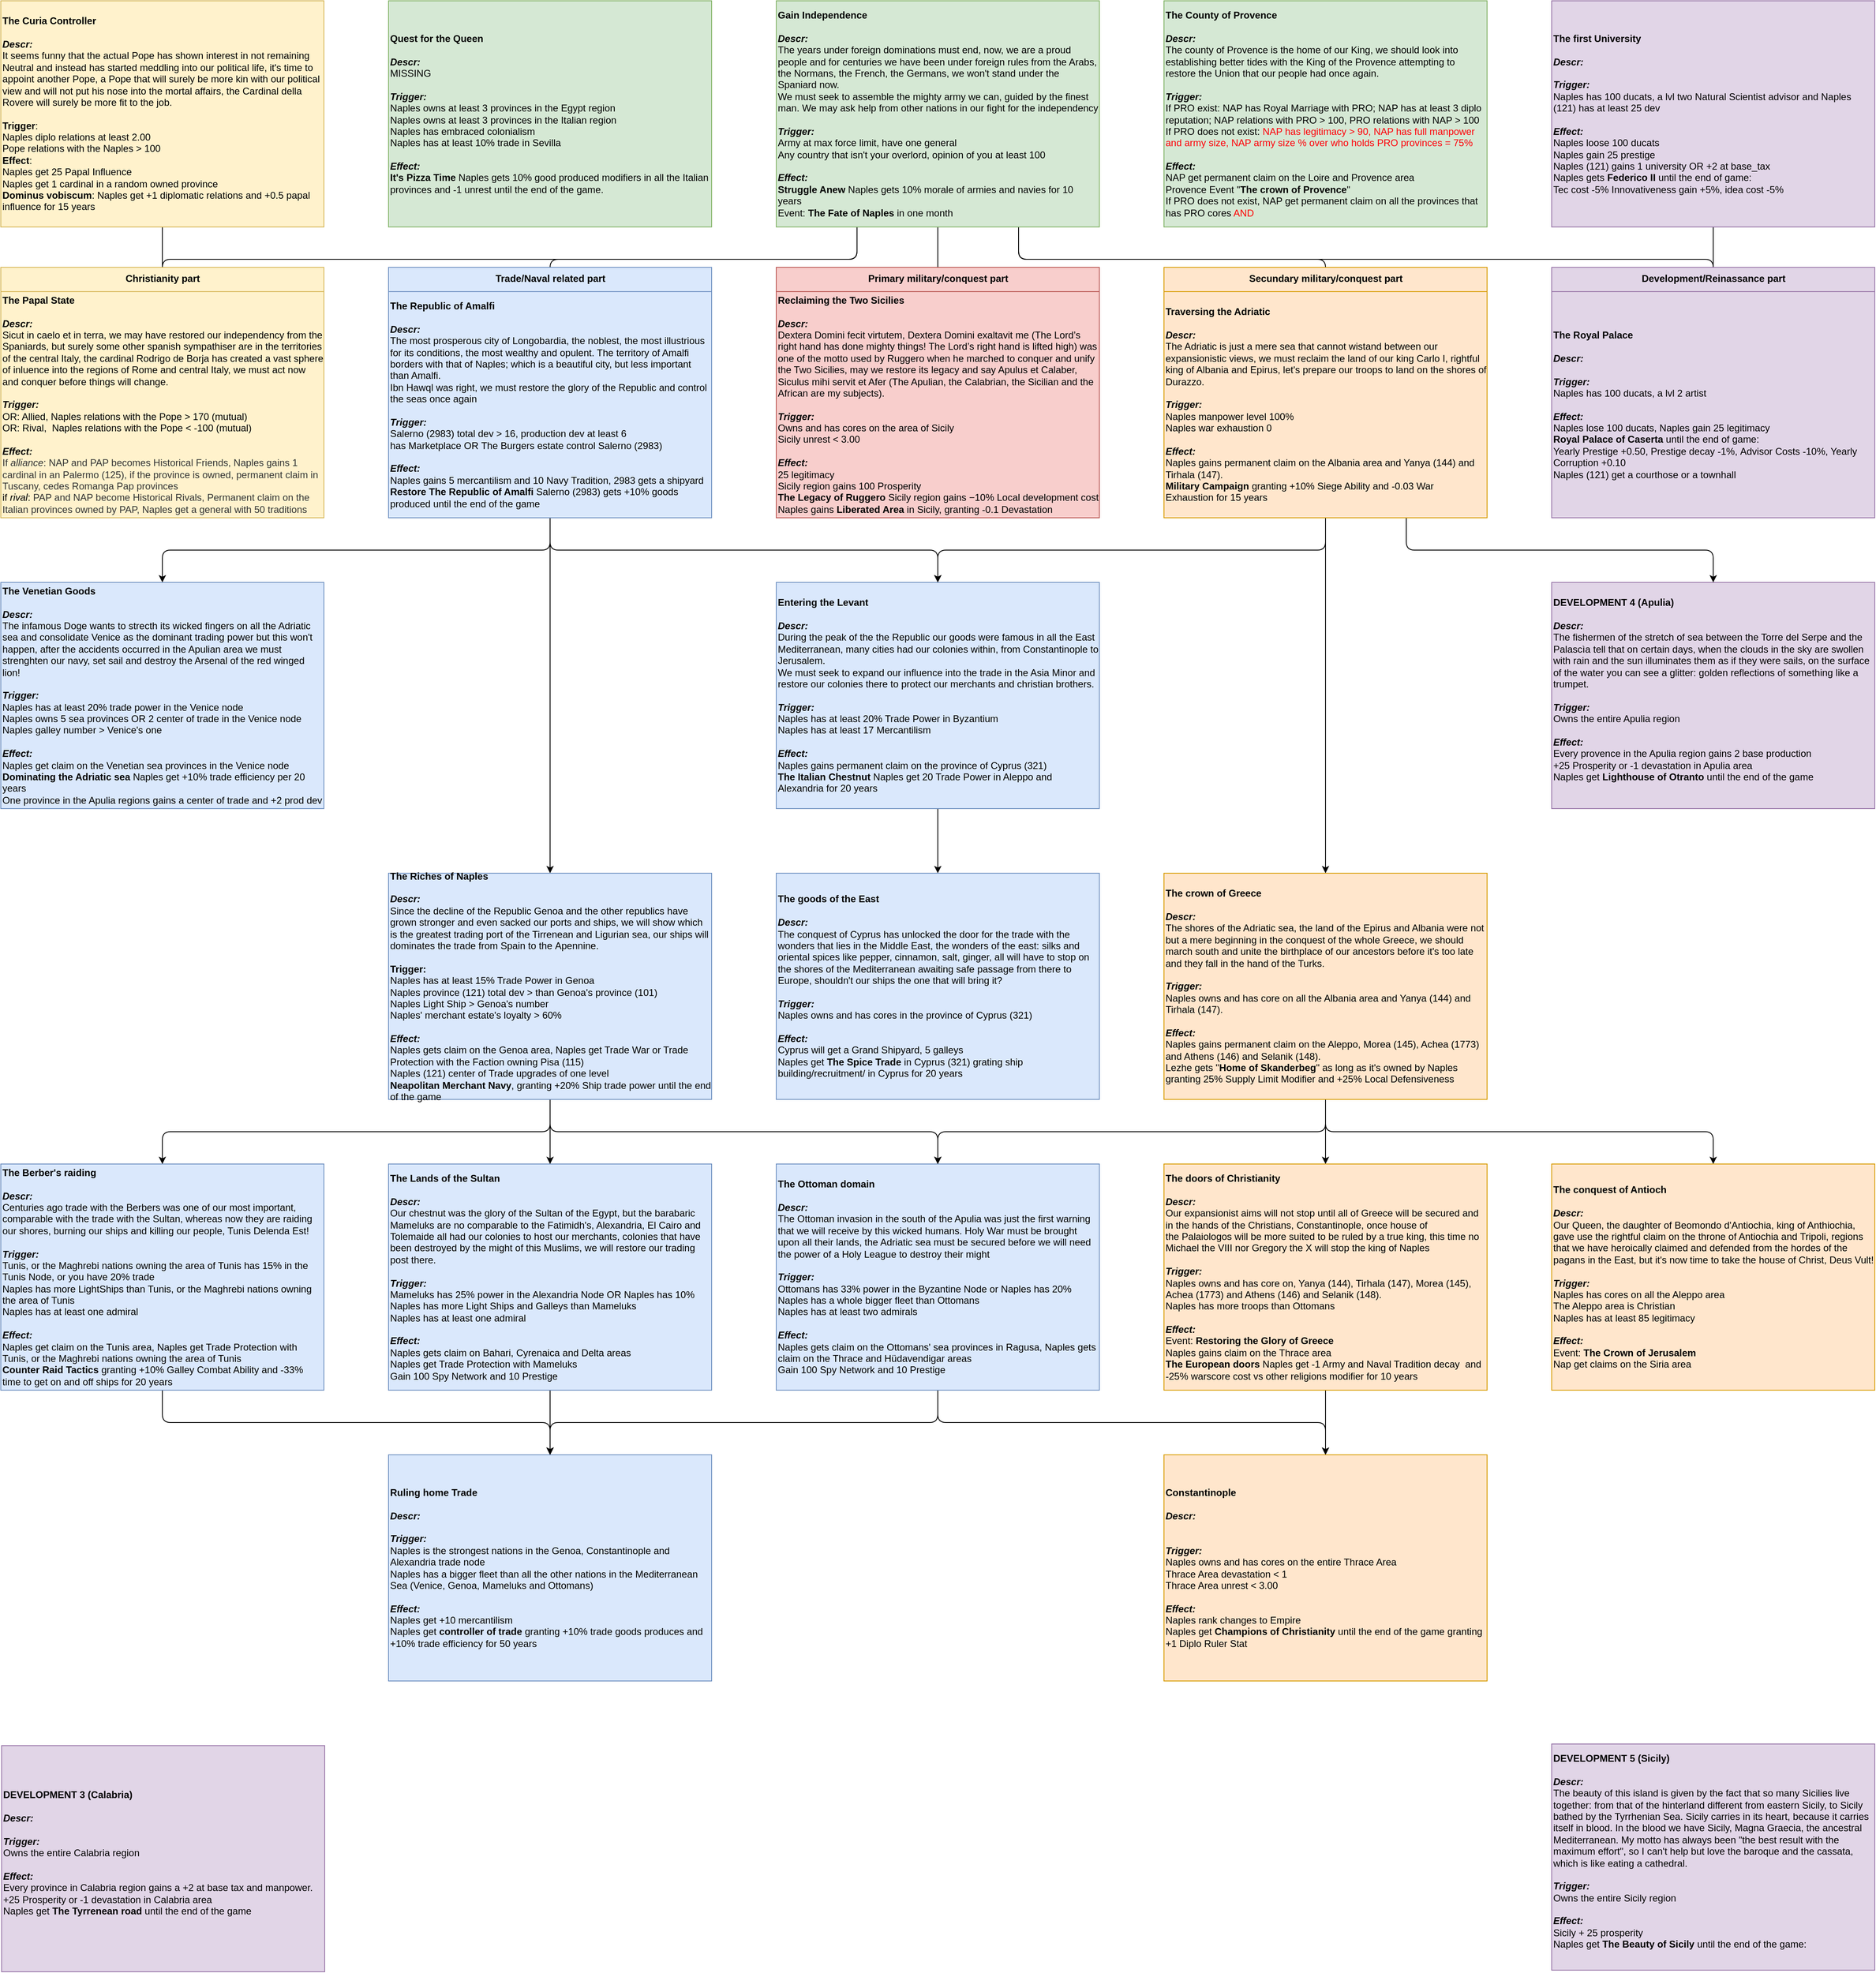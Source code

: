 <mxfile version="12.3.2" type="device" pages="2"><diagram id="kzSDAJDjx9IFy4JvHGh8" name="Missions"><mxGraphModel dx="1673" dy="960" grid="1" gridSize="10" guides="1" tooltips="1" connect="1" arrows="1" fold="1" page="1" pageScale="1" pageWidth="827" pageHeight="1169" math="0" shadow="0"><root><mxCell id="0"/><mxCell id="1" parent="0"/><mxCell id="1duMbpfqb4n2V9v_ifHp-9" style="edgeStyle=orthogonalEdgeStyle;rounded=1;orthogonalLoop=1;jettySize=auto;html=1;exitX=0.25;exitY=1;exitDx=0;exitDy=0;fontSize=12;" parent="1" source="VS-WX2oO7uqrwknDHlsG-1" target="VS-WX2oO7uqrwknDHlsG-9" edge="1"><mxGeometry relative="1" as="geometry"/></mxCell><mxCell id="bOzuorMYkFxrs2pDDm80-41" style="edgeStyle=orthogonalEdgeStyle;rounded=1;orthogonalLoop=1;jettySize=auto;html=1;exitX=0.75;exitY=1;exitDx=0;exitDy=0;startArrow=none;startFill=0;strokeColor=#000000;fontSize=12;" parent="1" source="VS-WX2oO7uqrwknDHlsG-1" target="TTL-foOcZzqklbkpSJ-E-7" edge="1"><mxGeometry relative="1" as="geometry"/></mxCell><mxCell id="bOzuorMYkFxrs2pDDm80-43" style="edgeStyle=orthogonalEdgeStyle;rounded=1;orthogonalLoop=1;jettySize=auto;html=1;exitX=0.25;exitY=1;exitDx=0;exitDy=0;startArrow=none;startFill=0;strokeColor=#000000;fontSize=12;" parent="1" source="VS-WX2oO7uqrwknDHlsG-1" target="QzyGDQtAHyH9AOBVf9tL-3" edge="1"><mxGeometry relative="1" as="geometry"/></mxCell><mxCell id="Hifq5IkfQWLHuLUF-LU--15" style="edgeStyle=orthogonalEdgeStyle;rounded=1;orthogonalLoop=1;jettySize=auto;html=1;exitX=0.5;exitY=1;exitDx=0;exitDy=0;" parent="1" source="VS-WX2oO7uqrwknDHlsG-1" target="VS-WX2oO7uqrwknDHlsG-5" edge="1"><mxGeometry relative="1" as="geometry"/></mxCell><mxCell id="iRokWBo9ocZPzYUVk0KC-3" style="edgeStyle=orthogonalEdgeStyle;rounded=1;orthogonalLoop=1;jettySize=auto;html=1;exitX=0.75;exitY=1;exitDx=0;exitDy=0;" edge="1" parent="1" source="VS-WX2oO7uqrwknDHlsG-1" target="Hifq5IkfQWLHuLUF-LU--10"><mxGeometry relative="1" as="geometry"/></mxCell><mxCell id="VS-WX2oO7uqrwknDHlsG-1" value="&lt;div style=&quot;font-size: 12px&quot; align=&quot;left&quot;&gt;&lt;font style=&quot;font-size: 12px&quot;&gt;&lt;b style=&quot;font-size: 12px&quot;&gt;&lt;font style=&quot;font-size: 12px&quot;&gt;Gain Independence&lt;/font&gt;&lt;/b&gt;&lt;/font&gt;&lt;/div&gt;&lt;div style=&quot;font-size: 12px&quot; align=&quot;left&quot;&gt;&lt;font style=&quot;font-size: 12px&quot;&gt;&lt;b style=&quot;font-size: 12px&quot;&gt;&lt;font style=&quot;font-size: 12px&quot;&gt;&lt;br style=&quot;font-size: 12px&quot;&gt;&lt;/font&gt;&lt;/b&gt;&lt;/font&gt;&lt;/div&gt;&lt;div style=&quot;font-size: 12px&quot; align=&quot;left&quot;&gt;&lt;font style=&quot;font-size: 12px&quot;&gt;&lt;span style=&quot;font-size: 12px&quot;&gt;&lt;font style=&quot;font-size: 12px&quot;&gt;&lt;i style=&quot;font-size: 12px&quot;&gt;&lt;b style=&quot;font-size: 12px&quot;&gt;Descr:&lt;/b&gt;&lt;/i&gt;&lt;/font&gt;&lt;/span&gt;&lt;/font&gt;&lt;/div&gt;&lt;div style=&quot;font-size: 12px&quot; align=&quot;left&quot;&gt;&lt;div align=&quot;left&quot; style=&quot;font-size: 12px&quot;&gt;The years under foreign dominations must end, now, we are a proud people and for centuries we have been under foreign rules from the Arabs, the Normans, the French, the Germans, we won't stand under the Spaniard now.&lt;/div&gt;&lt;div align=&quot;left&quot; style=&quot;font-size: 12px&quot;&gt;We must seek to assemble the mighty army we can, guided by the finest man.&amp;nbsp;&lt;span style=&quot;font-size: 12px&quot;&gt;We may ask help from other nations in our fight for the independency&lt;/span&gt;&lt;/div&gt;&lt;/div&gt;&lt;div style=&quot;font-size: 12px&quot; align=&quot;left&quot;&gt;&lt;font style=&quot;font-size: 12px&quot;&gt;&lt;br style=&quot;font-size: 12px&quot;&gt;&lt;/font&gt;&lt;/div&gt;&lt;div style=&quot;font-size: 12px&quot; align=&quot;left&quot;&gt;&lt;font style=&quot;font-size: 12px&quot;&gt;&lt;b style=&quot;font-size: 12px&quot;&gt;&lt;i style=&quot;font-size: 12px&quot;&gt;Trigger:&lt;/i&gt;&lt;/b&gt;&lt;/font&gt;&lt;/div&gt;&lt;div style=&quot;font-size: 12px&quot; align=&quot;left&quot;&gt;&lt;font style=&quot;font-size: 12px&quot;&gt;Army at max force limit, have one general&lt;/font&gt;&lt;/div&gt;&lt;div style=&quot;font-size: 12px&quot; align=&quot;left&quot;&gt;&lt;font style=&quot;font-size: 12px&quot;&gt;Any country that isn't your overlord, opinion of you at least 100&lt;br style=&quot;font-size: 12px&quot;&gt;&lt;/font&gt;&lt;/div&gt;&lt;div style=&quot;font-size: 12px&quot; align=&quot;left&quot;&gt;&lt;font style=&quot;font-size: 12px&quot;&gt;&lt;br style=&quot;font-size: 12px&quot;&gt;&lt;/font&gt;&lt;/div&gt;&lt;div style=&quot;font-size: 12px&quot; align=&quot;left&quot;&gt;&lt;font style=&quot;font-size: 12px&quot;&gt;&lt;font style=&quot;font-size: 12px&quot;&gt;&lt;b style=&quot;font-size: 12px&quot;&gt;&lt;i style=&quot;font-size: 12px&quot;&gt;Effect:&lt;/i&gt;&lt;/b&gt;&lt;/font&gt;&lt;/font&gt;&lt;/div&gt;&lt;div style=&quot;font-size: 12px&quot; align=&quot;left&quot;&gt;&lt;b style=&quot;font-size: 12px&quot;&gt;Struggle Anew &lt;/b&gt;Naples gets&amp;nbsp;&lt;span style=&quot;font-size: 12px&quot;&gt;10% morale of armies and navies for 10 years&lt;/span&gt;&lt;/div&gt;&lt;div style=&quot;font-size: 12px&quot; align=&quot;left&quot;&gt;&lt;span style=&quot;font-size: 12px&quot;&gt;Event: &lt;b&gt;The Fate of Naples&lt;/b&gt; in one month&lt;/span&gt;&lt;/div&gt;" style="rounded=0;whiteSpace=wrap;html=1;align=left;fontSize=12;fillColor=#d5e8d4;strokeColor=#82b366;" parent="1" vertex="1"><mxGeometry x="960" width="400" height="280" as="geometry"/></mxCell><mxCell id="qOXI7dg5C7ksjzyRsKV5-1" value="&lt;div style=&quot;font-size: 12px&quot; align=&quot;left&quot;&gt;&lt;b&gt;Quest for the Queen&lt;/b&gt;&lt;/div&gt;&lt;div style=&quot;font-size: 12px&quot; align=&quot;left&quot;&gt;&lt;b&gt;&lt;br&gt;&lt;/b&gt;&lt;/div&gt;&lt;div style=&quot;font-size: 12px&quot; align=&quot;left&quot;&gt;&lt;font style=&quot;font-size: 12px&quot;&gt;&lt;span style=&quot;font-size: 12px&quot;&gt;&lt;font style=&quot;font-size: 12px&quot;&gt;&lt;i style=&quot;font-size: 12px&quot;&gt;&lt;b style=&quot;font-size: 12px&quot;&gt;Descr:&lt;/b&gt;&lt;/i&gt;&lt;/font&gt;&lt;/span&gt;&lt;/font&gt;&lt;/div&gt;&lt;div style=&quot;font-size: 12px&quot; align=&quot;left&quot;&gt;&lt;div align=&quot;left&quot; style=&quot;font-size: 12px&quot;&gt;MISSING&lt;/div&gt;&lt;div align=&quot;left&quot; style=&quot;font-size: 12px&quot;&gt;&lt;br&gt;&lt;/div&gt;&lt;/div&gt;&lt;div style=&quot;font-size: 12px&quot; align=&quot;left&quot;&gt;&lt;font style=&quot;font-size: 12px&quot;&gt;&lt;b style=&quot;font-size: 12px&quot;&gt;&lt;i style=&quot;font-size: 12px&quot;&gt;Trigger:&lt;/i&gt;&lt;/b&gt;&lt;/font&gt;&lt;/div&gt;&lt;div style=&quot;font-size: 12px&quot; align=&quot;left&quot;&gt;Naples owns at least 3 provinces in the Egypt region&lt;/div&gt;&lt;div style=&quot;font-size: 12px&quot; align=&quot;left&quot;&gt;Naples owns at least 3 provinces in the Italian region&lt;/div&gt;&lt;div style=&quot;font-size: 12px&quot; align=&quot;left&quot;&gt;Naples has embraced colonialism&lt;/div&gt;&lt;div style=&quot;font-size: 12px&quot; align=&quot;left&quot;&gt;Naples has at least 10% trade in Sevilla&lt;/div&gt;&lt;div style=&quot;font-size: 12px&quot; align=&quot;left&quot;&gt;&lt;br&gt;&lt;/div&gt;&lt;div style=&quot;font-size: 12px&quot; align=&quot;left&quot;&gt;&lt;font style=&quot;font-size: 12px&quot;&gt;&lt;font style=&quot;font-size: 12px&quot;&gt;&lt;b style=&quot;font-size: 12px&quot;&gt;&lt;i style=&quot;font-size: 12px&quot;&gt;Effect:&lt;/i&gt;&lt;/b&gt;&lt;/font&gt;&lt;/font&gt;&lt;/div&gt;&lt;div style=&quot;font-size: 12px&quot; align=&quot;left&quot;&gt;&lt;b style=&quot;font-size: 12px&quot;&gt;It's Pizza Time&amp;nbsp;&lt;/b&gt;Naples gets&amp;nbsp;&lt;span style=&quot;font-size: 12px&quot;&gt;10% good produced modifiers in all the Italian provinces and -1 unrest until the end of the game.&lt;/span&gt;&lt;/div&gt;" style="rounded=0;whiteSpace=wrap;html=1;align=left;fontSize=12;fillColor=#d5e8d4;strokeColor=#82b366;" parent="1" vertex="1"><mxGeometry x="480" width="400" height="280" as="geometry"/></mxCell><mxCell id="Hifq5IkfQWLHuLUF-LU--10" value="&lt;div style=&quot;font-size: 12px&quot; align=&quot;left&quot;&gt;&lt;font style=&quot;font-size: 12px&quot;&gt;&lt;b style=&quot;font-size: 12px&quot;&gt;&lt;font style=&quot;font-size: 12px&quot;&gt;The Royal Palace&lt;/font&gt;&lt;/b&gt;&lt;/font&gt;&lt;/div&gt;&lt;div style=&quot;font-size: 12px&quot; align=&quot;left&quot;&gt;&lt;font style=&quot;font-size: 12px&quot;&gt;&lt;b style=&quot;font-size: 12px&quot;&gt;&lt;font style=&quot;font-size: 12px&quot;&gt;&lt;br style=&quot;font-size: 12px&quot;&gt;&lt;/font&gt;&lt;/b&gt;&lt;/font&gt;&lt;/div&gt;&lt;div style=&quot;font-size: 12px&quot; align=&quot;left&quot;&gt;&lt;font style=&quot;font-size: 12px&quot;&gt;&lt;span style=&quot;font-size: 12px&quot;&gt;&lt;font style=&quot;font-size: 12px&quot;&gt;&lt;i style=&quot;font-size: 12px&quot;&gt;&lt;b style=&quot;font-size: 12px&quot;&gt;Descr:&lt;/b&gt;&lt;/i&gt;&lt;/font&gt;&lt;/span&gt;&lt;/font&gt;&lt;/div&gt;&lt;div style=&quot;font-size: 12px&quot; align=&quot;left&quot;&gt;&lt;div align=&quot;left&quot; style=&quot;font-size: 12px&quot;&gt;&lt;br&gt;&lt;/div&gt;&lt;/div&gt;&lt;div style=&quot;font-size: 12px&quot; align=&quot;left&quot;&gt;&lt;font style=&quot;font-size: 12px&quot;&gt;&lt;b style=&quot;font-size: 12px&quot;&gt;&lt;i style=&quot;font-size: 12px&quot;&gt;Trigger:&lt;/i&gt;&lt;/b&gt;&lt;/font&gt;&lt;/div&gt;&lt;div style=&quot;font-size: 12px&quot; align=&quot;left&quot;&gt;Naples has 100 ducats, a lvl 2 artist&lt;/div&gt;&lt;div style=&quot;font-size: 12px&quot; align=&quot;left&quot;&gt;&lt;br&gt;&lt;/div&gt;&lt;div style=&quot;font-size: 12px&quot; align=&quot;left&quot;&gt;&lt;font style=&quot;font-size: 12px&quot;&gt;&lt;font style=&quot;font-size: 12px&quot;&gt;&lt;b style=&quot;font-size: 12px&quot;&gt;&lt;i style=&quot;font-size: 12px&quot;&gt;Effect:&lt;/i&gt;&lt;/b&gt;&lt;/font&gt;&lt;/font&gt;&lt;/div&gt;&lt;div style=&quot;font-size: 12px&quot; align=&quot;left&quot;&gt;Naples lose 100 ducats, Naples gain 25 legitimacy&lt;/div&gt;&lt;div style=&quot;font-size: 12px&quot; align=&quot;left&quot;&gt;&lt;b&gt;Royal Palace of Caserta &lt;/b&gt;until the end of game:&lt;/div&gt;&lt;div style=&quot;font-size: 12px&quot; align=&quot;left&quot;&gt;&lt;div align=&quot;left&quot;&gt;Yearly Prestige +0.50,&amp;nbsp;&lt;span&gt;Prestige decay -1%,&lt;/span&gt;&lt;span&gt;&amp;nbsp;&lt;/span&gt;&lt;span&gt;Advisor Costs -10%, Yearly Corruption +0.10&lt;/span&gt;&lt;/div&gt;&lt;div align=&quot;left&quot;&gt;&lt;span&gt;Naples (121)&amp;nbsp;&lt;/span&gt;&lt;span&gt;get a courthose or a townhall&lt;/span&gt;&lt;br&gt;&lt;/div&gt;&lt;/div&gt;" style="rounded=0;whiteSpace=wrap;html=1;align=left;fontSize=12;fillColor=#e1d5e7;strokeColor=#9673a6;" parent="1" vertex="1"><mxGeometry x="1920" y="360" width="400" height="280" as="geometry"/></mxCell><mxCell id="Hifq5IkfQWLHuLUF-LU--22" value="&lt;div style=&quot;font-size: 12px&quot; align=&quot;left&quot;&gt;&lt;b&gt;DEVELOPMENT 3 (Calabria)&lt;/b&gt;&lt;/div&gt;&lt;div style=&quot;font-size: 12px&quot; align=&quot;left&quot;&gt;&lt;br&gt;&lt;/div&gt;&lt;div style=&quot;font-size: 12px&quot; align=&quot;left&quot;&gt;&lt;font style=&quot;font-size: 12px&quot;&gt;&lt;span style=&quot;font-size: 12px&quot;&gt;&lt;font style=&quot;font-size: 12px&quot;&gt;&lt;i style=&quot;font-size: 12px&quot;&gt;&lt;b style=&quot;font-size: 12px&quot;&gt;Descr:&lt;/b&gt;&lt;/i&gt;&lt;/font&gt;&lt;/span&gt;&lt;/font&gt;&lt;/div&gt;&lt;div style=&quot;font-size: 12px&quot; align=&quot;left&quot;&gt;&lt;div align=&quot;left&quot; style=&quot;font-size: 12px&quot;&gt;&lt;br&gt;&lt;/div&gt;&lt;/div&gt;&lt;div style=&quot;font-size: 12px&quot; align=&quot;left&quot;&gt;&lt;font style=&quot;font-size: 12px&quot;&gt;&lt;b style=&quot;font-size: 12px&quot;&gt;&lt;i style=&quot;font-size: 12px&quot;&gt;Trigger:&lt;/i&gt;&lt;/b&gt;&lt;/font&gt;&lt;/div&gt;&lt;div style=&quot;font-size: 12px&quot; align=&quot;left&quot;&gt;Owns the entire Calabria region&lt;br&gt;&lt;/div&gt;&lt;div style=&quot;font-size: 12px&quot; align=&quot;left&quot;&gt;&lt;br&gt;&lt;/div&gt;&lt;div style=&quot;font-size: 12px&quot; align=&quot;left&quot;&gt;&lt;font style=&quot;font-size: 12px&quot;&gt;&lt;font style=&quot;font-size: 12px&quot;&gt;&lt;b style=&quot;font-size: 12px&quot;&gt;&lt;i style=&quot;font-size: 12px&quot;&gt;Effect:&lt;/i&gt;&lt;/b&gt;&lt;/font&gt;&lt;/font&gt;&lt;/div&gt;&lt;div style=&quot;font-size: 12px&quot; align=&quot;left&quot;&gt;Every province in Calabria region gains a +2 at base tax and manpower.&lt;/div&gt;&lt;div style=&quot;font-size: 12px&quot; align=&quot;left&quot;&gt;+25 Prosperity or -1 devastation in Calabria area&lt;/div&gt;&lt;div style=&quot;font-size: 12px&quot; align=&quot;left&quot;&gt;Naples get &lt;b&gt;The Tyrrenean road&lt;/b&gt;&amp;nbsp;until the end of the game&lt;/div&gt;&lt;div style=&quot;font-size: 12px&quot; align=&quot;left&quot;&gt;&lt;br&gt;&lt;/div&gt;" style="rounded=0;whiteSpace=wrap;html=1;align=left;fontSize=12;fillColor=#e1d5e7;strokeColor=#9673a6;" parent="1" vertex="1"><mxGeometry x="1" y="2160" width="400" height="280" as="geometry"/></mxCell><mxCell id="Hifq5IkfQWLHuLUF-LU--24" value="&lt;div style=&quot;font-size: 12px&quot; align=&quot;left&quot;&gt;&lt;b&gt;DEVELOPMENT 4 (Apulia)&lt;/b&gt;&lt;br&gt;&lt;/div&gt;&lt;div style=&quot;font-size: 12px&quot; align=&quot;left&quot;&gt;&lt;font style=&quot;font-size: 12px&quot;&gt;&lt;b style=&quot;font-size: 12px&quot;&gt;&lt;font style=&quot;font-size: 12px&quot;&gt;&lt;br style=&quot;font-size: 12px&quot;&gt;&lt;/font&gt;&lt;/b&gt;&lt;/font&gt;&lt;/div&gt;&lt;div style=&quot;font-size: 12px&quot; align=&quot;left&quot;&gt;&lt;font style=&quot;font-size: 12px&quot;&gt;&lt;span style=&quot;font-size: 12px&quot;&gt;&lt;font style=&quot;font-size: 12px&quot;&gt;&lt;i style=&quot;font-size: 12px&quot;&gt;&lt;b style=&quot;font-size: 12px&quot;&gt;Descr:&lt;/b&gt;&lt;/i&gt;&lt;/font&gt;&lt;/span&gt;&lt;/font&gt;&lt;/div&gt;&lt;div align=&quot;left&quot;&gt;&lt;div align=&quot;left&quot;&gt;The fishermen of the stretch of sea between the Torre del Serpe and the Palascìa tell that on certain days, when the clouds in the sky are swollen with rain and the sun illuminates them as if they were sails, on the surface of the water you can see a glitter: golden reflections of something like a trumpet.&lt;br&gt;&lt;/div&gt;&lt;div align=&quot;left&quot;&gt;&lt;br&gt;&lt;/div&gt;&lt;/div&gt;&lt;div style=&quot;font-size: 12px&quot; align=&quot;left&quot;&gt;&lt;font style=&quot;font-size: 12px&quot;&gt;&lt;b style=&quot;font-size: 12px&quot;&gt;&lt;i style=&quot;font-size: 12px&quot;&gt;Trigger:&lt;/i&gt;&lt;/b&gt;&lt;/font&gt;&lt;/div&gt;&lt;div style=&quot;font-size: 12px&quot; align=&quot;left&quot;&gt;Owns the entire Apulia region&lt;/div&gt;&lt;div style=&quot;font-size: 12px&quot; align=&quot;left&quot;&gt;&lt;br&gt;&lt;/div&gt;&lt;div style=&quot;font-size: 12px&quot; align=&quot;left&quot;&gt;&lt;font style=&quot;font-size: 12px&quot;&gt;&lt;font style=&quot;font-size: 12px&quot;&gt;&lt;b style=&quot;font-size: 12px&quot;&gt;&lt;i style=&quot;font-size: 12px&quot;&gt;Effect:&lt;/i&gt;&lt;/b&gt;&lt;/font&gt;&lt;/font&gt;&lt;/div&gt;&lt;div style=&quot;font-size: 12px&quot; align=&quot;left&quot;&gt;&lt;font style=&quot;font-size: 12px&quot;&gt;&lt;font style=&quot;font-size: 12px&quot;&gt;&lt;span style=&quot;font-size: 12px&quot;&gt;&lt;span style=&quot;font-size: 12px&quot;&gt;Every provence in the Apulia region gains 2 base production&lt;/span&gt;&lt;/span&gt;&lt;/font&gt;&lt;/font&gt;&lt;/div&gt;&lt;div style=&quot;font-size: 12px&quot; align=&quot;left&quot;&gt;&lt;font style=&quot;font-size: 12px&quot;&gt;&lt;font style=&quot;font-size: 12px&quot;&gt;+25 Prosperity or -1 devastation in Apulia area&lt;span style=&quot;font-size: 12px&quot;&gt;&lt;span style=&quot;font-size: 12px&quot;&gt;&lt;br&gt;&lt;/span&gt;&lt;/span&gt;&lt;/font&gt;&lt;/font&gt;&lt;/div&gt;&lt;div style=&quot;font-size: 12px&quot; align=&quot;left&quot;&gt;&lt;font style=&quot;font-size: 12px&quot;&gt;&lt;font style=&quot;font-size: 12px&quot;&gt;&lt;span style=&quot;font-size: 12px&quot;&gt;&lt;span style=&quot;font-size: 12px&quot;&gt;Naples get &lt;b&gt;Lighthouse of Otranto&lt;/b&gt;&amp;nbsp;until the end of the game&lt;/span&gt;&lt;/span&gt;&lt;/font&gt;&lt;/font&gt;&lt;/div&gt;&lt;div style=&quot;font-size: 12px&quot; align=&quot;left&quot;&gt;&lt;br&gt;&lt;/div&gt;" style="rounded=0;whiteSpace=wrap;html=1;align=left;fontSize=12;fillColor=#e1d5e7;strokeColor=#9673a6;" parent="1" vertex="1"><mxGeometry x="1920" y="720" width="400" height="280" as="geometry"/></mxCell><mxCell id="Hifq5IkfQWLHuLUF-LU--26" value="&lt;div style=&quot;font-size: 12px&quot; align=&quot;left&quot;&gt;&lt;b&gt;DEVELOPMENT 5 (Sicily)&lt;/b&gt;&lt;br&gt;&lt;/div&gt;&lt;div style=&quot;font-size: 12px&quot; align=&quot;left&quot;&gt;&lt;b&gt;&lt;br&gt;&lt;/b&gt;&lt;/div&gt;&lt;div style=&quot;font-size: 12px&quot; align=&quot;left&quot;&gt;&lt;font style=&quot;font-size: 12px&quot;&gt;&lt;span style=&quot;font-size: 12px&quot;&gt;&lt;font style=&quot;font-size: 12px&quot;&gt;&lt;i style=&quot;font-size: 12px&quot;&gt;&lt;b style=&quot;font-size: 12px&quot;&gt;Descr:&lt;/b&gt;&lt;/i&gt;&lt;/font&gt;&lt;/span&gt;&lt;/font&gt;&lt;/div&gt;&lt;div align=&quot;left&quot;&gt;&lt;div align=&quot;left&quot;&gt;The beauty of this island is given by the fact that so many Sicilies live together: from that of the hinterland different from eastern Sicily, to Sicily bathed by the Tyrrhenian Sea. Sicily carries in its heart, because it carries itself in blood. In the blood we have Sicily, Magna Graecia, the ancestral Mediterranean. My motto has always been &quot;the best result with the maximum effort&quot;, so I can't help but love the baroque and the cassata, which is like eating a cathedral.&lt;br&gt;&lt;/div&gt;&lt;div align=&quot;left&quot;&gt;&lt;br&gt;&lt;/div&gt;&lt;/div&gt;&lt;div style=&quot;font-size: 12px&quot; align=&quot;left&quot;&gt;&lt;font style=&quot;font-size: 12px&quot;&gt;&lt;b style=&quot;font-size: 12px&quot;&gt;&lt;i style=&quot;font-size: 12px&quot;&gt;Trigger:&lt;/i&gt;&lt;/b&gt;&lt;/font&gt;&lt;/div&gt;&lt;div style=&quot;font-size: 12px&quot; align=&quot;left&quot;&gt;Owns the entire Sicily region&lt;br&gt;&lt;/div&gt;&lt;div style=&quot;font-size: 12px&quot; align=&quot;left&quot;&gt;&lt;br&gt;&lt;/div&gt;&lt;div style=&quot;font-size: 12px&quot; align=&quot;left&quot;&gt;&lt;font style=&quot;font-size: 12px&quot;&gt;&lt;font style=&quot;font-size: 12px&quot;&gt;&lt;b style=&quot;font-size: 12px&quot;&gt;&lt;i style=&quot;font-size: 12px&quot;&gt;Effect:&lt;/i&gt;&lt;/b&gt;&lt;/font&gt;&lt;/font&gt;&lt;/div&gt;&lt;div style=&quot;font-size: 12px&quot; align=&quot;left&quot;&gt;&lt;font style=&quot;font-size: 12px&quot;&gt;&lt;font style=&quot;font-size: 12px&quot;&gt;&lt;span style=&quot;font-size: 12px&quot;&gt;&lt;span style=&quot;font-size: 12px&quot;&gt;Sicily + 25 prosperity&lt;/span&gt;&lt;/span&gt;&lt;/font&gt;&lt;/font&gt;&lt;/div&gt;&lt;div style=&quot;font-size: 12px&quot; align=&quot;left&quot;&gt;&lt;font style=&quot;font-size: 12px&quot;&gt;&lt;font style=&quot;font-size: 12px&quot;&gt;&lt;span style=&quot;font-size: 12px&quot;&gt;&lt;span style=&quot;font-size: 12px&quot;&gt;Naples get &lt;b&gt;The Beauty of Sicily&lt;/b&gt;&amp;nbsp;until the end of the game:&lt;/span&gt;&lt;/span&gt;&lt;/font&gt;&lt;/font&gt;&lt;/div&gt;&lt;div style=&quot;font-size: 12px&quot; align=&quot;left&quot;&gt;&lt;br&gt;&lt;/div&gt;" style="rounded=0;whiteSpace=wrap;html=1;align=left;fontSize=12;fillColor=#e1d5e7;strokeColor=#9673a6;" parent="1" vertex="1"><mxGeometry x="1920" y="2158" width="400" height="280" as="geometry"/></mxCell><mxCell id="C0YAHzZO9Mw9zngRvJDv-5" style="edgeStyle=orthogonalEdgeStyle;rounded=1;orthogonalLoop=1;jettySize=auto;html=1;exitX=0.5;exitY=1;exitDx=0;exitDy=0;" edge="1" parent="1" source="Hifq5IkfQWLHuLUF-LU--17" target="Hifq5IkfQWLHuLUF-LU--10"><mxGeometry relative="1" as="geometry"/></mxCell><mxCell id="Hifq5IkfQWLHuLUF-LU--17" value="&lt;div style=&quot;font-size: 12px&quot; align=&quot;left&quot;&gt;&lt;font style=&quot;font-size: 12px&quot;&gt;&lt;b style=&quot;font-size: 12px&quot;&gt;&lt;font style=&quot;font-size: 12px&quot;&gt;The first University&lt;/font&gt;&lt;/b&gt;&lt;/font&gt;&lt;/div&gt;&lt;div style=&quot;font-size: 12px&quot; align=&quot;left&quot;&gt;&lt;font style=&quot;font-size: 12px&quot;&gt;&lt;b style=&quot;font-size: 12px&quot;&gt;&lt;font style=&quot;font-size: 12px&quot;&gt;&lt;br style=&quot;font-size: 12px&quot;&gt;&lt;/font&gt;&lt;/b&gt;&lt;/font&gt;&lt;/div&gt;&lt;div style=&quot;font-size: 12px&quot; align=&quot;left&quot;&gt;&lt;font style=&quot;font-size: 12px&quot;&gt;&lt;span style=&quot;font-size: 12px&quot;&gt;&lt;font style=&quot;font-size: 12px&quot;&gt;&lt;i style=&quot;font-size: 12px&quot;&gt;&lt;b style=&quot;font-size: 12px&quot;&gt;Descr:&lt;/b&gt;&lt;/i&gt;&lt;/font&gt;&lt;/span&gt;&lt;/font&gt;&lt;/div&gt;&lt;div style=&quot;font-size: 12px&quot; align=&quot;left&quot;&gt;&lt;div align=&quot;left&quot; style=&quot;font-size: 12px&quot;&gt;&lt;br&gt;&lt;/div&gt;&lt;/div&gt;&lt;div style=&quot;font-size: 12px&quot; align=&quot;left&quot;&gt;&lt;font style=&quot;font-size: 12px&quot;&gt;&lt;b style=&quot;font-size: 12px&quot;&gt;&lt;i style=&quot;font-size: 12px&quot;&gt;Trigger:&lt;/i&gt;&lt;/b&gt;&lt;/font&gt;&lt;/div&gt;&lt;div style=&quot;font-size: 12px&quot; align=&quot;left&quot;&gt;Naples has 100 ducats, a lvl two Natural Scientist advisor and Naples (121) has at least 25 dev&lt;/div&gt;&lt;div style=&quot;font-size: 12px&quot; align=&quot;left&quot;&gt;&lt;br&gt;&lt;/div&gt;&lt;div style=&quot;font-size: 12px&quot; align=&quot;left&quot;&gt;&lt;font style=&quot;font-size: 12px&quot;&gt;&lt;font style=&quot;font-size: 12px&quot;&gt;&lt;b style=&quot;font-size: 12px&quot;&gt;&lt;i style=&quot;font-size: 12px&quot;&gt;Effect:&lt;/i&gt;&lt;/b&gt;&lt;/font&gt;&lt;/font&gt;&lt;/div&gt;&lt;div style=&quot;font-size: 12px&quot; align=&quot;left&quot;&gt;Naples loose 100 ducats&lt;/div&gt;&lt;div style=&quot;font-size: 12px&quot; align=&quot;left&quot;&gt;Naples gain 25 prestige&lt;/div&gt;&lt;div style=&quot;font-size: 12px&quot; align=&quot;left&quot;&gt;Naples (121) gains 1 university OR +2 at base_tax&lt;/div&gt;&lt;div style=&quot;font-size: 12px&quot; align=&quot;left&quot;&gt;Naples gets&amp;nbsp;&lt;b&gt;Federico II&lt;/b&gt;&amp;nbsp;until the end of game&lt;span&gt;:&lt;/span&gt;&lt;/div&gt;&lt;div style=&quot;font-size: 12px&quot; align=&quot;left&quot;&gt;&lt;div align=&quot;left&quot;&gt;Tec cost -5% Innovativeness gain +&lt;span&gt;5%, idea cost&amp;nbsp;&lt;/span&gt;&lt;span&gt;-5%&lt;/span&gt;&lt;/div&gt;&lt;/div&gt;" style="rounded=0;whiteSpace=wrap;html=1;align=left;fontSize=12;fillColor=#e1d5e7;strokeColor=#9673a6;" parent="1" vertex="1"><mxGeometry x="1920" width="400" height="280" as="geometry"/></mxCell><mxCell id="qIv2hwqyFpbOUi0a97h2-6" style="edgeStyle=orthogonalEdgeStyle;rounded=1;orthogonalLoop=1;jettySize=auto;html=1;exitX=0.5;exitY=1;exitDx=0;exitDy=0;" parent="1" source="VS-WX2oO7uqrwknDHlsG-9" target="TTL-foOcZzqklbkpSJ-E-3" edge="1"><mxGeometry relative="1" as="geometry"/></mxCell><mxCell id="qIv2hwqyFpbOUi0a97h2-7" style="edgeStyle=orthogonalEdgeStyle;rounded=1;orthogonalLoop=1;jettySize=auto;html=1;exitX=0.5;exitY=1;exitDx=0;exitDy=0;" parent="1" source="VS-WX2oO7uqrwknDHlsG-9" target="TTL-foOcZzqklbkpSJ-E-5" edge="1"><mxGeometry relative="1" as="geometry"/></mxCell><mxCell id="qIv2hwqyFpbOUi0a97h2-8" style="edgeStyle=orthogonalEdgeStyle;rounded=1;orthogonalLoop=1;jettySize=auto;html=1;exitX=0.5;exitY=1;exitDx=0;exitDy=0;" parent="1" source="VS-WX2oO7uqrwknDHlsG-9" target="MhhXEf2dkMaLR8GYfWED-24" edge="1"><mxGeometry relative="1" as="geometry"/></mxCell><mxCell id="VS-WX2oO7uqrwknDHlsG-9" value="&lt;div style=&quot;font-size: 12px&quot;&gt;&lt;b style=&quot;font-size: 12px&quot;&gt;The Republic of Amalfi&lt;/b&gt;&lt;br style=&quot;font-size: 12px&quot;&gt;&lt;/div&gt;&lt;div style=&quot;font-size: 12px&quot;&gt;&lt;b style=&quot;font-size: 12px&quot;&gt;&lt;br style=&quot;font-size: 12px&quot;&gt;&lt;/b&gt;&lt;/div&gt;&lt;div style=&quot;font-size: 12px&quot;&gt;&lt;i style=&quot;font-size: 12px&quot;&gt;&lt;b style=&quot;font-size: 12px&quot;&gt;Descr:&lt;/b&gt;&lt;/i&gt;&lt;/div&gt;&lt;div style=&quot;font-size: 12px&quot;&gt;&lt;div style=&quot;font-size: 12px&quot;&gt;The most prosperous city of Longobardia, the noblest, the most illustrious for its conditions, the most wealthy and opulent. The territory of Amalfi borders with that of Naples; which is a beautiful city, but less important than Amalfi.&lt;/div&gt;&lt;div style=&quot;font-size: 12px&quot;&gt;Ibn Hawql was right, we must restore the glory of the Republic and control the seas once again&lt;/div&gt;&lt;/div&gt;&lt;div style=&quot;font-size: 12px&quot;&gt;&lt;font style=&quot;font-size: 12px&quot;&gt;&lt;br style=&quot;font-size: 12px&quot;&gt;&lt;/font&gt;&lt;/div&gt;&lt;div style=&quot;font-size: 12px&quot;&gt;&lt;font style=&quot;font-size: 12px&quot;&gt;&lt;i style=&quot;font-size: 12px&quot;&gt;&lt;b style=&quot;font-size: 12px&quot;&gt;Trigger:&lt;/b&gt;&lt;/i&gt;&lt;/font&gt;&lt;/div&gt;&lt;div style=&quot;font-size: 12px&quot;&gt;&lt;span&gt;Salerno (2983) total dev &amp;gt; 16,&amp;nbsp;production dev at least 6&lt;/span&gt;&lt;br&gt;&lt;/div&gt;&lt;div style=&quot;font-size: 12px&quot;&gt;&lt;span&gt;has Marketplace OR&amp;nbsp;&lt;/span&gt;&lt;span&gt;The Burgers estate control Salerno&amp;nbsp;(2983)&lt;/span&gt;&lt;/div&gt;&lt;div style=&quot;font-size: 12px&quot;&gt;&lt;font style=&quot;font-size: 12px&quot;&gt;&lt;br style=&quot;font-size: 12px&quot;&gt;&lt;/font&gt;&lt;/div&gt;&lt;div style=&quot;font-size: 12px&quot;&gt;&lt;font style=&quot;font-size: 12px&quot;&gt;&lt;b style=&quot;font-size: 12px&quot;&gt;&lt;i style=&quot;font-size: 12px&quot;&gt;Effect:&lt;/i&gt;&lt;/b&gt;&lt;/font&gt;&lt;/div&gt;&lt;div style=&quot;font-size: 12px&quot;&gt;&lt;font style=&quot;font-size: 12px&quot;&gt;Naples gains 5 mercantilism and 10 Navy Tradition, 2983 gets a shipyard&lt;br style=&quot;font-size: 12px&quot;&gt;&lt;/font&gt;&lt;/div&gt;&lt;div style=&quot;font-size: 12px&quot;&gt;&lt;font style=&quot;font-size: 12px&quot;&gt;&lt;b style=&quot;font-size: 12px&quot;&gt;Restore The Republic of Amalfi &lt;/b&gt;&lt;span style=&quot;font-size: 12px&quot;&gt;Salerno (2983) gets +10% goods produced until the end of the game&lt;/span&gt;&lt;/font&gt;&lt;/div&gt;" style="rounded=0;whiteSpace=wrap;html=1;align=left;fontSize=12;fillColor=#dae8fc;strokeColor=#6c8ebf;" parent="1" vertex="1"><mxGeometry x="480" y="360" width="400" height="280" as="geometry"/></mxCell><mxCell id="AaOpGOsad8hZdVqj_prO-28" value="" style="edgeStyle=orthogonalEdgeStyle;rounded=1;orthogonalLoop=1;jettySize=auto;html=1;" parent="1" source="MhhXEf2dkMaLR8GYfWED-24" target="AaOpGOsad8hZdVqj_prO-27" edge="1"><mxGeometry relative="1" as="geometry"/></mxCell><mxCell id="MhhXEf2dkMaLR8GYfWED-24" value="&lt;b&gt;Entering the Levant&lt;/b&gt;&lt;div style=&quot;font-size: 12px&quot;&gt;&lt;b&gt;&lt;br&gt;&lt;/b&gt;&lt;/div&gt;&lt;div style=&quot;font-size: 12px&quot;&gt;&lt;div style=&quot;font-size: 12px&quot;&gt;&lt;b style=&quot;font-size: 12px&quot;&gt;&lt;i style=&quot;font-size: 12px&quot;&gt;Descr:&lt;/i&gt;&lt;/b&gt;&lt;/div&gt;&lt;div style=&quot;font-size: 12px&quot;&gt;During the peak of the the Republic our goods were famous in all the East Mediterranean, many cities had our colonies within, from Constantinople to Jerusalem.&lt;/div&gt;&lt;div style=&quot;font-size: 12px&quot;&gt;We must seek to expand our influence into the trade in the Asia Minor and restore our colonies there to protect our merchants and christian brothers.&lt;/div&gt;&lt;div style=&quot;font-size: 12px&quot;&gt;&lt;b style=&quot;font-size: 12px&quot;&gt;&lt;i style=&quot;font-size: 12px&quot;&gt;&lt;br&gt;&lt;/i&gt;&lt;/b&gt;&lt;/div&gt;&lt;/div&gt;&lt;div style=&quot;font-size: 12px&quot;&gt;&lt;font style=&quot;font-size: 12px&quot;&gt;&lt;b style=&quot;font-size: 12px&quot;&gt;&lt;i style=&quot;font-size: 12px&quot;&gt;Trigger:&lt;/i&gt;&lt;/b&gt;&lt;/font&gt;&lt;/div&gt;&lt;div style=&quot;font-size: 12px&quot;&gt;&lt;font style=&quot;font-size: 12px&quot;&gt;Naples has at least 20% Trade Power in Byzantium&lt;br style=&quot;font-size: 12px&quot;&gt;&lt;/font&gt;&lt;/div&gt;&lt;div style=&quot;font-size: 12px&quot;&gt;&lt;font style=&quot;font-size: 12px&quot;&gt;Naples has at least 17 Mercantilism&lt;/font&gt;&lt;/div&gt;&lt;div style=&quot;font-size: 12px&quot;&gt;&lt;font style=&quot;font-size: 12px&quot;&gt;&lt;br&gt;&lt;/font&gt;&lt;/div&gt;&lt;div style=&quot;font-size: 12px&quot;&gt;&lt;font style=&quot;font-size: 12px&quot;&gt;&lt;b style=&quot;font-size: 12px&quot;&gt;&lt;i style=&quot;font-size: 12px&quot;&gt;Effect:&lt;/i&gt;&lt;/b&gt;&lt;/font&gt;&lt;/div&gt;&lt;div style=&quot;font-size: 12px&quot;&gt;&lt;font style=&quot;font-size: 12px&quot;&gt;Naples gains&amp;nbsp;permanent claim on the province of Cyprus (321)&lt;/font&gt;&lt;/div&gt;&lt;div style=&quot;font-size: 12px&quot;&gt;&lt;font style=&quot;font-size: 12px&quot;&gt;&lt;span style=&quot;font-size: 12px&quot;&gt;&lt;b style=&quot;font-size: 12px&quot;&gt;The&lt;/b&gt;&lt;/span&gt;&lt;b style=&quot;font-size: 12px&quot;&gt; Italian Chestnut &lt;/b&gt;&lt;span style=&quot;font-size: 12px&quot;&gt;Naples get 20 Trade Power in Aleppo and Alexandria for 20 years&lt;/span&gt;&lt;/font&gt;&lt;/div&gt;" style="rounded=0;whiteSpace=wrap;html=1;align=left;fontSize=12;fillColor=#dae8fc;strokeColor=#6c8ebf;" parent="1" vertex="1"><mxGeometry x="960" y="720" width="400" height="280" as="geometry"/></mxCell><mxCell id="AaOpGOsad8hZdVqj_prO-27" value="&lt;div style=&quot;font-size: 12px&quot;&gt;&lt;b&gt;The goods of the East&lt;/b&gt;&lt;/div&gt;&lt;div style=&quot;font-size: 12px&quot;&gt;&lt;b&gt;&lt;br&gt;&lt;/b&gt;&lt;/div&gt;&lt;div style=&quot;font-size: 12px&quot;&gt;&lt;div style=&quot;font-size: 12px&quot;&gt;&lt;b style=&quot;font-size: 12px&quot;&gt;&lt;i style=&quot;font-size: 12px&quot;&gt;Descr:&lt;/i&gt;&lt;/b&gt;&lt;/div&gt;&lt;div style=&quot;font-size: 12px&quot;&gt;The conquest of Cyprus has unlocked the door for the trade with the wonders that lies in the Middle East, the wonders of the east: silks and oriental spices like pepper, cinnamon, salt, ginger, all will have to stop on the shores of the Mediterranean awaiting safe passage from there to Europe, shouldn't our ships the one that will bring it?&lt;/div&gt;&lt;div style=&quot;font-size: 12px&quot;&gt;&lt;br&gt;&lt;/div&gt;&lt;/div&gt;&lt;div style=&quot;font-size: 12px&quot;&gt;&lt;font style=&quot;font-size: 12px&quot;&gt;&lt;b style=&quot;font-size: 12px&quot;&gt;&lt;i style=&quot;font-size: 12px&quot;&gt;Trigger:&lt;/i&gt;&lt;/b&gt;&lt;/font&gt;&lt;/div&gt;&lt;div style=&quot;font-size: 12px&quot;&gt;Naples owns and has cores in the province of Cyprus (321)&lt;/div&gt;&lt;div style=&quot;font-size: 12px&quot;&gt;&lt;br&gt;&lt;/div&gt;&lt;div style=&quot;font-size: 12px&quot;&gt;&lt;font style=&quot;font-size: 12px&quot;&gt;&lt;b style=&quot;font-size: 12px&quot;&gt;&lt;i style=&quot;font-size: 12px&quot;&gt;Effect:&lt;/i&gt;&lt;/b&gt;&lt;/font&gt;&lt;/div&gt;&lt;div style=&quot;font-size: 12px&quot;&gt;&lt;font style=&quot;font-size: 12px&quot;&gt;&lt;span style=&quot;font-size: 12px&quot;&gt;&lt;span style=&quot;font-size: 12px&quot;&gt;&lt;font&gt;Cyprus will get a &lt;/font&gt;Grand Shipyard&lt;font&gt;, 5 galleys&lt;/font&gt;&lt;/span&gt;&lt;/span&gt;&lt;/font&gt;&lt;/div&gt;&lt;div style=&quot;font-size: 12px&quot;&gt;Naples get &lt;b&gt;The Spice Trade&amp;nbsp;&lt;/b&gt;in Cyprus (321) grating ship building/recruitment/ in Cyprus for 20 years&lt;/div&gt;" style="rounded=0;whiteSpace=wrap;html=1;align=left;fontSize=12;fillColor=#dae8fc;strokeColor=#6c8ebf;fontColor=#000000;" parent="1" vertex="1"><mxGeometry x="960" y="1080" width="400" height="280" as="geometry"/></mxCell><mxCell id="NAWGATxqOAnPLG1tScg8-2" style="edgeStyle=orthogonalEdgeStyle;rounded=1;orthogonalLoop=1;jettySize=auto;html=1;exitX=0.5;exitY=1;exitDx=0;exitDy=0;" parent="1" source="h8s-hCxMcf2PMTDbwtCN-47" target="Hifq5IkfQWLHuLUF-LU--28" edge="1"><mxGeometry relative="1" as="geometry"/></mxCell><mxCell id="h8s-hCxMcf2PMTDbwtCN-47" value="&lt;div style=&quot;font-size: 12px&quot;&gt;&lt;b style=&quot;font-size: 12px&quot;&gt;The Berber's raiding&lt;/b&gt;&lt;br style=&quot;font-size: 12px&quot;&gt;&lt;/div&gt;&lt;div style=&quot;font-size: 12px&quot;&gt;&lt;font style=&quot;font-size: 12px&quot;&gt;&lt;div style=&quot;font-size: 12px&quot;&gt;&lt;b style=&quot;font-size: 12px&quot;&gt;&lt;i style=&quot;font-size: 12px&quot;&gt;&lt;br class=&quot;Apple-interchange-newline&quot; style=&quot;font-size: 12px&quot;&gt;Descr:&lt;/i&gt;&lt;/b&gt;&lt;/div&gt;&lt;div style=&quot;font-size: 12px&quot;&gt;Centuries ago trade with the Berbers was one of our most important, comparable with the trade with the Sultan, whereas now they are raiding our shores, burning our ships and killing our people, Tunis Delenda Est!&lt;/div&gt;&lt;div style=&quot;font-size: 12px&quot;&gt;&lt;b style=&quot;font-size: 12px&quot;&gt;&lt;i style=&quot;font-size: 12px&quot;&gt;&lt;br&gt;&lt;/i&gt;&lt;/b&gt;&lt;/div&gt;&lt;/font&gt;&lt;/div&gt;&lt;div style=&quot;font-size: 12px&quot;&gt;&lt;font style=&quot;font-size: 12px&quot;&gt;&lt;b style=&quot;font-size: 12px&quot;&gt;&lt;i style=&quot;font-size: 12px&quot;&gt;Trigger:&lt;/i&gt;&lt;/b&gt;&lt;/font&gt;&lt;/div&gt;&lt;div style=&quot;font-size: 12px&quot;&gt;&lt;font style=&quot;font-size: 12px&quot;&gt;Tunis, or the&amp;nbsp;Maghrebi nations owning the area of Tunis has 15% in the Tunis Node, or you have 20% trade&lt;/font&gt;&lt;/div&gt;&lt;div style=&quot;font-size: 12px&quot;&gt;&lt;span&gt;Naples has more LightShips than Tunis, or the Maghrebi nations owning the area of Tunis&lt;/span&gt;&lt;br&gt;&lt;/div&gt;&lt;div style=&quot;font-size: 12px&quot;&gt;&lt;span&gt;Naples has at least one admiral&lt;/span&gt;&lt;/div&gt;&lt;div style=&quot;font-size: 12px&quot;&gt;&lt;br style=&quot;font-size: 12px&quot;&gt;&lt;/div&gt;&lt;div style=&quot;font-size: 12px&quot;&gt;&lt;font style=&quot;font-size: 12px&quot;&gt;&lt;b style=&quot;font-size: 12px&quot;&gt;&lt;i style=&quot;font-size: 12px&quot;&gt;Effect:&lt;/i&gt;&lt;/b&gt;&lt;/font&gt;&lt;/div&gt;&lt;div style=&quot;font-size: 12px&quot;&gt;&lt;font style=&quot;font-size: 12px&quot;&gt;Naples get claim on the Tunis area,&amp;nbsp;Naples get Trade Protection with Tunis, or the Maghrebi nations owning the area of Tunis&lt;/font&gt;&lt;/div&gt;&lt;div&gt;&lt;font&gt;&lt;b&gt;Counter Raid Tactics &lt;/b&gt;granting +10% Galley Combat Ability and -33% time to get on and off ships for 20 years&lt;br&gt;&lt;/font&gt;&lt;/div&gt;" style="rounded=0;whiteSpace=wrap;html=1;align=left;fontSize=12;fillColor=#dae8fc;strokeColor=#6c8ebf;verticalAlign=middle;labelBackgroundColor=none;labelBorderColor=none;horizontal=1;" parent="1" vertex="1"><mxGeometry y="1440" width="400" height="280" as="geometry"/></mxCell><mxCell id="NAWGATxqOAnPLG1tScg8-3" style="edgeStyle=orthogonalEdgeStyle;rounded=1;orthogonalLoop=1;jettySize=auto;html=1;exitX=0.5;exitY=1;exitDx=0;exitDy=0;" parent="1" source="MhhXEf2dkMaLR8GYfWED-28" target="Hifq5IkfQWLHuLUF-LU--28" edge="1"><mxGeometry relative="1" as="geometry"/></mxCell><mxCell id="MhhXEf2dkMaLR8GYfWED-28" value="&lt;div style=&quot;font-size: 12px&quot;&gt;&lt;b style=&quot;font-size: 12px&quot;&gt;The Lands of the Sultan&lt;/b&gt;&lt;br style=&quot;font-size: 12px&quot;&gt;&lt;/div&gt;&lt;div style=&quot;font-size: 12px&quot;&gt;&lt;font style=&quot;font-size: 12px&quot;&gt;&lt;div style=&quot;font-size: 12px&quot;&gt;&lt;b style=&quot;font-size: 12px&quot;&gt;&lt;i style=&quot;font-size: 12px&quot;&gt;&lt;br class=&quot;Apple-interchange-newline&quot; style=&quot;font-size: 12px&quot;&gt;Descr:&lt;/i&gt;&lt;/b&gt;&lt;/div&gt;&lt;div style=&quot;font-size: 12px&quot;&gt;Our chestnut was the glory of the Sultan of the Egypt, but the barabaric Mameluks are no comparable to the Fatimidh's, Alexandria, El Cairo and Tolemaide all had our colonies to host our merchants, colonies that have been destroyed by the might of this Muslims, we will restore our trading post there.&lt;/div&gt;&lt;div style=&quot;font-size: 12px&quot;&gt;&lt;b style=&quot;font-size: 12px&quot;&gt;&lt;i style=&quot;font-size: 12px&quot;&gt;&lt;br&gt;&lt;/i&gt;&lt;/b&gt;&lt;/div&gt;&lt;/font&gt;&lt;/div&gt;&lt;div style=&quot;font-size: 12px&quot;&gt;&lt;font style=&quot;font-size: 12px&quot;&gt;&lt;b style=&quot;font-size: 12px&quot;&gt;&lt;i style=&quot;font-size: 12px&quot;&gt;Trigger:&lt;/i&gt;&lt;/b&gt;&lt;br style=&quot;font-size: 12px&quot;&gt;&lt;/font&gt;&lt;/div&gt;&lt;div style=&quot;font-size: 12px&quot;&gt;&lt;font style=&quot;font-size: 12px&quot;&gt;Mameluks has 25% power in the Alexandria Node OR Naples has 10%&lt;br style=&quot;font-size: 12px&quot;&gt;&lt;/font&gt;&lt;/div&gt;&lt;div style=&quot;font-size: 12px&quot;&gt;&lt;span&gt;Naples has more Light Ships and Galleys than Mameluks&lt;/span&gt;&lt;br&gt;&lt;/div&gt;&lt;div style=&quot;font-size: 12px&quot;&gt;&lt;font style=&quot;font-size: 12px&quot;&gt;Naples has at least one admiral&lt;br style=&quot;font-size: 12px&quot;&gt;&lt;/font&gt;&lt;/div&gt;&lt;div style=&quot;font-size: 12px&quot;&gt;&lt;br style=&quot;font-size: 12px&quot;&gt;&lt;/div&gt;&lt;div style=&quot;font-size: 12px&quot;&gt;&lt;font style=&quot;font-size: 12px&quot;&gt;&lt;b style=&quot;font-size: 12px&quot;&gt;&lt;i style=&quot;font-size: 12px&quot;&gt;Effect:&amp;nbsp;&lt;/i&gt;&lt;/b&gt;&lt;/font&gt;&lt;/div&gt;&lt;div style=&quot;font-size: 12px&quot;&gt;&lt;font style=&quot;font-size: 12px&quot;&gt;Naples gets claim on Bahari, Cyrenaica and Delta&amp;nbsp;areas&lt;/font&gt;&lt;/div&gt;&lt;div style=&quot;font-size: 12px&quot;&gt;&lt;span&gt;Naples get Trade Protection with Mameluks&lt;/span&gt;&lt;/div&gt;&lt;div&gt;&lt;font&gt;Gain 100 Spy Network &lt;/font&gt;and 10 Prestige&lt;br&gt;&lt;/div&gt;" style="rounded=0;whiteSpace=wrap;html=1;align=left;fontSize=12;fillColor=#dae8fc;strokeColor=#6c8ebf;fontColor=#000000;" parent="1" vertex="1"><mxGeometry x="480" y="1440" width="400" height="280" as="geometry"/></mxCell><mxCell id="Hifq5IkfQWLHuLUF-LU--28" value="&lt;div style=&quot;font-size: 12px&quot;&gt;&lt;b&gt;Ruling home Trade&lt;/b&gt;&lt;/div&gt;&lt;div style=&quot;font-size: 12px&quot;&gt;&lt;font style=&quot;font-size: 12px&quot;&gt;&lt;div style=&quot;font-size: 12px&quot;&gt;&lt;b style=&quot;font-size: 12px&quot;&gt;&lt;i style=&quot;font-size: 12px&quot;&gt;&lt;br class=&quot;Apple-interchange-newline&quot; style=&quot;font-size: 12px&quot;&gt;Descr:&lt;/i&gt;&lt;/b&gt;&lt;/div&gt;&lt;div style=&quot;font-size: 12px&quot;&gt;&lt;br&gt;&lt;/div&gt;&lt;/font&gt;&lt;/div&gt;&lt;div style=&quot;font-size: 12px&quot;&gt;&lt;font style=&quot;font-size: 12px&quot;&gt;&lt;b style=&quot;font-size: 12px&quot;&gt;&lt;i style=&quot;font-size: 12px&quot;&gt;Trigger:&lt;/i&gt;&lt;/b&gt;&lt;br style=&quot;font-size: 12px&quot;&gt;&lt;/font&gt;&lt;/div&gt;&lt;div style=&quot;font-size: 12px&quot;&gt;Naples is the strongest nations in the Genoa, Constantinople and Alexandria trade node&lt;/div&gt;&lt;div style=&quot;font-size: 12px&quot;&gt;Naples has a bigger fleet than all the other nations in the Mediterranean Sea (Venice, Genoa, Mameluks and Ottomans)&lt;/div&gt;&lt;div style=&quot;font-size: 12px&quot;&gt;&lt;br&gt;&lt;/div&gt;&lt;div style=&quot;font-size: 12px&quot;&gt;&lt;font style=&quot;font-size: 12px&quot;&gt;&lt;b style=&quot;font-size: 12px&quot;&gt;&lt;i style=&quot;font-size: 12px&quot;&gt;Effect:&amp;nbsp;&lt;/i&gt;&lt;/b&gt;&lt;/font&gt;&lt;/div&gt;&lt;div style=&quot;font-size: 12px&quot;&gt;Naples get +10 mercantilism&lt;/div&gt;&lt;div style=&quot;font-size: 12px&quot;&gt;Naples get &lt;b&gt;controller of trade&lt;/b&gt;&amp;nbsp;granting +10% trade goods produces and +10% trade efficiency&lt;font color=&quot;#ff0000&quot;&gt;&amp;nbsp;&lt;/font&gt;for 50 years&lt;/div&gt;" style="rounded=0;whiteSpace=wrap;html=1;align=left;fontSize=12;fillColor=#dae8fc;strokeColor=#6c8ebf;" parent="1" vertex="1"><mxGeometry x="480" y="1800" width="400" height="280" as="geometry"/></mxCell><mxCell id="NAWGATxqOAnPLG1tScg8-4" style="edgeStyle=orthogonalEdgeStyle;rounded=1;orthogonalLoop=1;jettySize=auto;html=1;exitX=0.5;exitY=1;exitDx=0;exitDy=0;" parent="1" source="P5uSyu9H-YGCMaFT_hb3-5" target="Hifq5IkfQWLHuLUF-LU--28" edge="1"><mxGeometry relative="1" as="geometry"/></mxCell><mxCell id="C0YAHzZO9Mw9zngRvJDv-2" style="edgeStyle=orthogonalEdgeStyle;rounded=1;orthogonalLoop=1;jettySize=auto;html=1;exitX=0.5;exitY=1;exitDx=0;exitDy=0;" edge="1" parent="1" source="P5uSyu9H-YGCMaFT_hb3-5" target="AaOpGOsad8hZdVqj_prO-31"><mxGeometry relative="1" as="geometry"/></mxCell><mxCell id="P5uSyu9H-YGCMaFT_hb3-5" value="&lt;div style=&quot;font-size: 12px&quot;&gt;&lt;b style=&quot;font-size: 12px&quot;&gt;The Ottoman domain&lt;/b&gt;&lt;br style=&quot;font-size: 12px&quot;&gt;&lt;/div&gt;&lt;div style=&quot;font-size: 12px&quot;&gt;&lt;font style=&quot;font-size: 12px&quot;&gt;&lt;div style=&quot;font-size: 12px&quot;&gt;&lt;b style=&quot;font-size: 12px&quot;&gt;&lt;i style=&quot;font-size: 12px&quot;&gt;&lt;br class=&quot;Apple-interchange-newline&quot; style=&quot;font-size: 12px&quot;&gt;Descr:&lt;/i&gt;&lt;/b&gt;&lt;/div&gt;&lt;div style=&quot;font-size: 12px&quot;&gt;&lt;span style=&quot;font-size: 12px&quot;&gt;&lt;span style=&quot;font-size: 12px&quot;&gt;The Ottoman invasion in the south of the Apulia was just the first warning that we will receive by this wicked humans. Holy War must be brought upon all their lands, the Adriatic sea must be secured before we will need the power of a Holy League to destroy their might&lt;/span&gt;&lt;/span&gt;&lt;/div&gt;&lt;div style=&quot;font-size: 12px&quot;&gt;&lt;b style=&quot;font-size: 12px&quot;&gt;&lt;i style=&quot;font-size: 12px&quot;&gt;&lt;br&gt;&lt;/i&gt;&lt;/b&gt;&lt;/div&gt;&lt;/font&gt;&lt;/div&gt;&lt;div style=&quot;font-size: 12px&quot;&gt;&lt;font style=&quot;font-size: 12px&quot;&gt;&lt;b style=&quot;font-size: 12px&quot;&gt;&lt;i style=&quot;font-size: 12px&quot;&gt;Trigger:&lt;/i&gt;&lt;/b&gt;&lt;br style=&quot;font-size: 12px&quot;&gt;&lt;/font&gt;&lt;/div&gt;&lt;div style=&quot;font-size: 12px&quot;&gt;&lt;font style=&quot;font-size: 12px&quot;&gt;Ottomans has 33% power in the Byzantine Node or Naples has 20%&lt;/font&gt;&lt;/div&gt;&lt;div style=&quot;font-size: 12px&quot;&gt;&lt;span&gt;Naples has a whole bigger fleet than Ottomans&lt;/span&gt;&lt;br&gt;&lt;/div&gt;&lt;div style=&quot;font-size: 12px&quot;&gt;&lt;span&gt;Naples has at least two admirals&lt;/span&gt;&lt;/div&gt;&lt;div style=&quot;font-size: 12px&quot;&gt;&lt;br style=&quot;font-size: 12px&quot;&gt;&lt;/div&gt;&lt;div style=&quot;font-size: 12px&quot;&gt;&lt;font style=&quot;font-size: 12px&quot;&gt;&lt;b style=&quot;font-size: 12px&quot;&gt;&lt;i style=&quot;font-size: 12px&quot;&gt;Effect: &lt;/i&gt;&lt;/b&gt;&lt;/font&gt;&lt;font style=&quot;font-size: 12px&quot;&gt;&lt;font style=&quot;font-size: 12px&quot;&gt;&lt;br style=&quot;font-size: 12px&quot;&gt;&lt;/font&gt;&lt;/font&gt;&lt;/div&gt;&lt;div style=&quot;font-size: 12px&quot;&gt;&lt;font style=&quot;font-size: 12px&quot;&gt;Naples gets claim on the Ottomans' sea provinces in Ragusa,&amp;nbsp;Naples gets claim on the Thrace and&amp;nbsp;Hüdavendigar areas&lt;/font&gt;&lt;/div&gt;&lt;div&gt;&lt;font&gt;&lt;font&gt;Gain 100 Spy Network&lt;/font&gt; and 10 Prestige&lt;br&gt;&lt;/font&gt;&lt;/div&gt;" style="rounded=0;whiteSpace=wrap;html=1;align=left;fontSize=12;fillColor=#dae8fc;strokeColor=#6c8ebf;fontColor=#000000;" parent="1" vertex="1"><mxGeometry x="960" y="1440" width="400" height="280" as="geometry"/></mxCell><mxCell id="N_-KO8vuTieJ9Aod_Hna-6" style="edgeStyle=orthogonalEdgeStyle;rounded=1;orthogonalLoop=1;jettySize=auto;html=1;exitX=0.5;exitY=1;exitDx=0;exitDy=0;fontSize=12;" parent="1" source="TTL-foOcZzqklbkpSJ-E-5" target="h8s-hCxMcf2PMTDbwtCN-47" edge="1"><mxGeometry relative="1" as="geometry"/></mxCell><mxCell id="qIv2hwqyFpbOUi0a97h2-4" style="edgeStyle=orthogonalEdgeStyle;rounded=1;orthogonalLoop=1;jettySize=auto;html=1;exitX=0.5;exitY=1;exitDx=0;exitDy=0;" parent="1" source="TTL-foOcZzqklbkpSJ-E-5" target="MhhXEf2dkMaLR8GYfWED-28" edge="1"><mxGeometry relative="1" as="geometry"/></mxCell><mxCell id="qIv2hwqyFpbOUi0a97h2-5" style="edgeStyle=orthogonalEdgeStyle;rounded=1;orthogonalLoop=1;jettySize=auto;html=1;exitX=0.5;exitY=1;exitDx=0;exitDy=0;" parent="1" source="TTL-foOcZzqklbkpSJ-E-5" target="P5uSyu9H-YGCMaFT_hb3-5" edge="1"><mxGeometry relative="1" as="geometry"/></mxCell><mxCell id="TTL-foOcZzqklbkpSJ-E-5" value="&lt;div style=&quot;font-size: 12px&quot;&gt;&lt;b style=&quot;font-size: 12px&quot;&gt;The Riches of Naples&lt;/b&gt;&lt;br style=&quot;font-size: 12px&quot;&gt;&lt;/div&gt;&lt;div&gt;&lt;font&gt;&lt;div style=&quot;font-size: 12px&quot;&gt;&lt;b style=&quot;font-size: 12px&quot;&gt;&lt;i style=&quot;font-size: 12px&quot;&gt;&lt;br class=&quot;Apple-interchange-newline&quot; style=&quot;font-size: 12px&quot;&gt;Descr:&lt;/i&gt;&lt;/b&gt;&lt;/div&gt;&lt;div style=&quot;font-size: 12px&quot;&gt;&lt;span style=&quot;font-size: 12px&quot;&gt;&lt;span style=&quot;font-size: 12px&quot;&gt;Since the decline of the Republic Genoa and the other republics have grown stronger and even sacked our ports and ships, we will show which is the greatest trading port of the Tirrenean and Ligurian sea, our ships will dominates the trade from Spain to the&amp;nbsp;&lt;/span&gt;&lt;/span&gt;&lt;span&gt;Apennine.&lt;/span&gt;&lt;/div&gt;&lt;div style=&quot;font-size: 12px&quot;&gt;&lt;span&gt;&lt;br&gt;&lt;/span&gt;&lt;/div&gt;&lt;/font&gt;&lt;/div&gt;&lt;div style=&quot;font-size: 12px&quot;&gt;&lt;font style=&quot;font-size: 12px&quot;&gt;&lt;b style=&quot;font-size: 12px&quot;&gt;Trigger:&lt;/b&gt;&lt;/font&gt;&lt;/div&gt;&lt;div style=&quot;font-size: 12px&quot;&gt;&lt;span&gt;Naples has at least 15% Trade Power in Genoa&lt;/span&gt;&lt;/div&gt;&lt;div style=&quot;font-size: 12px&quot;&gt;&lt;span&gt;Naples province (121) total dev &amp;gt; than Genoa's province (101)&lt;/span&gt;&lt;/div&gt;&lt;div style=&quot;font-size: 12px&quot;&gt;&lt;span&gt;Naples Light Ship &amp;gt; Genoa's number&lt;/span&gt;&lt;/div&gt;&lt;div style=&quot;font-size: 12px&quot;&gt;&lt;span&gt;Naples' merchant estate's loyalty &amp;gt; 60%&lt;/span&gt;&lt;/div&gt;&lt;div style=&quot;font-size: 12px&quot;&gt;&lt;font style=&quot;font-size: 12px&quot;&gt;&lt;br style=&quot;font-size: 12px&quot;&gt;&lt;/font&gt;&lt;/div&gt;&lt;font&gt;&lt;b style=&quot;font-size: 12px&quot;&gt;&lt;i style=&quot;font-size: 12px&quot;&gt;Effect:&lt;/i&gt;&lt;/b&gt;&lt;br style=&quot;font-size: 12px&quot;&gt;Naples gets claim on the Genoa area, Naples get Trade War or Trade Protection with the Faction owning Pisa (115)&lt;br style=&quot;font-size: 12px&quot;&gt;Naples (121) center of Trade upgrades of one level&lt;br&gt;&lt;b&gt;Neapolitan Merchant Navy&lt;/b&gt;, granting +20% Ship trade power until the end of the game&lt;br&gt;&lt;/font&gt;" style="rounded=0;whiteSpace=wrap;html=1;align=left;fontSize=12;fillColor=#dae8fc;strokeColor=#6c8ebf;" parent="1" vertex="1"><mxGeometry x="480" y="1080" width="400" height="280" as="geometry"/></mxCell><mxCell id="TTL-foOcZzqklbkpSJ-E-3" value="&lt;b style=&quot;font-size: 12px&quot;&gt;The Venetian Goods&lt;br style=&quot;font-size: 12px&quot;&gt;&lt;/b&gt;&lt;div style=&quot;font-size: 12px&quot;&gt;&lt;b style=&quot;font-size: 12px&quot;&gt;&lt;i style=&quot;font-size: 12px&quot;&gt;&lt;br class=&quot;Apple-interchange-newline&quot; style=&quot;font-size: 12px&quot;&gt;Descr:&lt;/i&gt;&lt;/b&gt;&lt;/div&gt;&lt;div style=&quot;font-size: 12px&quot;&gt;&lt;span style=&quot;font-size: 12px&quot;&gt;&lt;span style=&quot;font-size: 12px&quot;&gt;The infamous Doge wants to strecth its wicked fingers on all the Adriatic sea and consolidate Venice as the dominant trading power but this won't happen, after the accidents occurred in the Apulian area we must strenghten our navy, set sail and destroy the Arsenal of the red winged lion!&lt;/span&gt;&lt;/span&gt;&lt;/div&gt;&lt;div style=&quot;font-size: 12px&quot;&gt;&lt;span style=&quot;font-size: 12px&quot;&gt;&lt;span style=&quot;font-size: 12px&quot;&gt;&lt;br&gt;&lt;/span&gt;&lt;/span&gt;&lt;/div&gt;&lt;div style=&quot;font-size: 12px&quot;&gt;&lt;font style=&quot;font-size: 12px&quot;&gt;&lt;b style=&quot;font-size: 12px&quot;&gt;&lt;i style=&quot;font-size: 12px&quot;&gt;Trigger:&lt;/i&gt;&lt;/b&gt;&lt;/font&gt;&lt;/div&gt;&lt;div style=&quot;font-size: 12px&quot;&gt;&lt;font style=&quot;font-size: 12px&quot;&gt;Naples has at least 20% trade power in the Venice node&lt;/font&gt;&lt;/div&gt;&lt;div style=&quot;font-size: 12px&quot;&gt;&lt;font style=&quot;font-size: 12px&quot;&gt;Naples owns 5 sea provinces OR 2 center of trade in the Venice node&lt;/font&gt;&lt;/div&gt;&lt;div style=&quot;font-size: 12px&quot;&gt;&lt;font style=&quot;font-size: 12px&quot;&gt;Naples galley number &amp;gt; Venice's one&lt;/font&gt;&lt;/div&gt;&lt;div style=&quot;font-size: 12px&quot;&gt;&lt;font style=&quot;font-size: 12px&quot;&gt;&lt;br style=&quot;font-size: 12px&quot;&gt;&lt;/font&gt;&lt;/div&gt;&lt;div style=&quot;font-size: 12px&quot;&gt;&lt;font style=&quot;font-size: 12px&quot;&gt;&lt;span style=&quot;font-size: 12px&quot;&gt;&lt;b style=&quot;font-size: 12px&quot;&gt;&lt;i style=&quot;font-size: 12px&quot;&gt;Effect:&lt;/i&gt;&lt;/b&gt;&lt;/span&gt;&lt;/font&gt;&lt;/div&gt;&lt;div style=&quot;font-size: 12px&quot;&gt;&lt;font style=&quot;font-size: 12px&quot;&gt;&lt;span style=&quot;font-size: 12px&quot;&gt;Naples get claim on the Venetian sea provinces in the Venice node&lt;/span&gt;&lt;/font&gt;&lt;/div&gt;&lt;div style=&quot;font-size: 12px&quot;&gt;&lt;font style=&quot;font-size: 12px&quot;&gt;&lt;span style=&quot;font-size: 12px&quot;&gt;&lt;b&gt;Dominating the Adriatic sea&lt;/b&gt; Naples get +10% trade efficiency per 20 years&lt;/span&gt;&lt;/font&gt;&lt;/div&gt;&lt;div style=&quot;font-size: 12px&quot;&gt;&lt;font style=&quot;font-size: 12px&quot;&gt;&lt;span style=&quot;font-size: 12px&quot;&gt;One province in the Apulia regions gains a center of trade and +2 prod dev&lt;/span&gt;&lt;/font&gt;&lt;/div&gt;" style="rounded=0;whiteSpace=wrap;html=1;align=left;fontSize=12;fillColor=#dae8fc;strokeColor=#6c8ebf;" parent="1" vertex="1"><mxGeometry y="720" width="400" height="280" as="geometry"/></mxCell><mxCell id="w6SWjsJNd_PJqNKlExnE-12" value="" style="edgeStyle=orthogonalEdgeStyle;rounded=0;orthogonalLoop=1;jettySize=auto;html=1;" parent="1" edge="1"><mxGeometry relative="1" as="geometry"><mxPoint x="-1360" y="720.071" as="sourcePoint"/></mxGeometry></mxCell><mxCell id="w6SWjsJNd_PJqNKlExnE-16" value="" style="edgeStyle=orthogonalEdgeStyle;rounded=0;orthogonalLoop=1;jettySize=auto;html=1;" parent="1" edge="1"><mxGeometry relative="1" as="geometry"><mxPoint x="-1360" y="1120.071" as="sourcePoint"/></mxGeometry></mxCell><mxCell id="VS-WX2oO7uqrwknDHlsG-5" value="&lt;div style=&quot;font-size: 12px&quot;&gt;&lt;b style=&quot;font-size: 12px&quot;&gt;Reclaiming the Two Sicilies&lt;/b&gt;&lt;br style=&quot;font-size: 12px&quot;&gt;&lt;/div&gt;&lt;div style=&quot;font-size: 12px&quot;&gt;&lt;font style=&quot;font-size: 12px&quot;&gt;&lt;div style=&quot;font-size: 12px&quot;&gt;&lt;b style=&quot;font-size: 12px&quot;&gt;&lt;i style=&quot;font-size: 12px&quot;&gt;&lt;br class=&quot;Apple-interchange-newline&quot; style=&quot;font-size: 12px&quot;&gt;Descr:&lt;/i&gt;&lt;/b&gt;&lt;/div&gt;&lt;div style=&quot;font-size: 12px&quot;&gt;&lt;span style=&quot;font-size: 12px&quot;&gt;Dextera Domini fecit virtutem, Dextera Domini exaltavit me (The Lord’s right hand has done mighty things! The Lord’s right hand is lifted high) was one of the motto used by Ruggero when he marched to conquer and unify the Two Sicilies, may we restore its legacy and say Apulus et Calaber, Siculus mihi servit et Afer (The Apulian, the Calabrian, the Sicilian and the African are my subjects)&lt;/span&gt;&lt;span style=&quot;font-size: 12px&quot;&gt;.&lt;/span&gt;&lt;/div&gt;&lt;/font&gt;&lt;/div&gt;&lt;div style=&quot;font-size: 12px&quot;&gt;&lt;font style=&quot;font-size: 12px&quot;&gt;&lt;br style=&quot;font-size: 12px&quot;&gt;&lt;/font&gt;&lt;/div&gt;&lt;div style=&quot;font-size: 12px&quot;&gt;&lt;font style=&quot;font-size: 12px&quot;&gt;&lt;b style=&quot;font-size: 12px&quot;&gt;&lt;i style=&quot;font-size: 12px&quot;&gt;Trigger:&lt;/i&gt;&lt;/b&gt;&lt;/font&gt;&lt;/div&gt;&lt;div style=&quot;font-size: 12px&quot;&gt;&lt;span&gt;Owns and has cores on the area of Sicily&lt;/span&gt;&lt;br&gt;&lt;/div&gt;&lt;div style=&quot;font-size: 12px&quot;&gt;&lt;span&gt;Sicily unrest &amp;lt; 3.00&lt;/span&gt;&lt;/div&gt;&lt;div style=&quot;font-size: 12px&quot;&gt;&lt;font style=&quot;font-size: 12px&quot;&gt;&lt;br style=&quot;font-size: 12px&quot;&gt;&lt;/font&gt;&lt;/div&gt;&lt;div style=&quot;font-size: 12px&quot;&gt;&lt;font style=&quot;font-size: 12px&quot;&gt;&lt;b style=&quot;font-size: 12px&quot;&gt;&lt;i style=&quot;font-size: 12px&quot;&gt;Effect:&lt;/i&gt;&lt;/b&gt;&lt;/font&gt;&lt;/div&gt;&lt;div style=&quot;font-size: 12px&quot;&gt;&lt;font style=&quot;font-size: 12px&quot;&gt;&lt;span style=&quot;font-size: 12px&quot;&gt;&lt;span style=&quot;font-size: 12px&quot;&gt;25 legitimacy&lt;/span&gt;&lt;/span&gt;&lt;/font&gt;&lt;/div&gt;&lt;div style=&quot;font-size: 12px&quot;&gt;&lt;font style=&quot;font-size: 12px&quot;&gt;Sicily region gains 100 Prosperity&amp;nbsp;&lt;span style=&quot;font-size: 12px&quot;&gt;&lt;span style=&quot;font-size: 12px&quot;&gt;&lt;br&gt;&lt;/span&gt;&lt;/span&gt;&lt;/font&gt;&lt;/div&gt;&lt;div style=&quot;font-size: 12px&quot;&gt;&lt;font style=&quot;font-size: 12px&quot;&gt;&lt;b style=&quot;font-size: 12px&quot;&gt;The Legacy of Ruggero &lt;/b&gt;&lt;/font&gt;&lt;font style=&quot;font-size: 12px&quot;&gt;&lt;font style=&quot;font-size: 12px&quot;&gt;Sicily region gains &lt;span class=&quot;effect-green&quot; style=&quot;font-size: 12px&quot;&gt;−10%&lt;/span&gt; Local development cost&lt;br style=&quot;font-size: 12px&quot;&gt;Naples gains&amp;nbsp;&lt;b style=&quot;font-size: 12px&quot;&gt;Liberated Area&lt;/b&gt;&amp;nbsp;in Sicily, granting -0.1 Devastation&lt;/font&gt;&lt;/font&gt;&lt;/div&gt;" style="rounded=0;whiteSpace=wrap;html=1;align=left;fontSize=12;fillColor=#f8cecc;strokeColor=#b85450;" parent="1" vertex="1"><mxGeometry x="960" y="360" width="400" height="280" as="geometry"/></mxCell><mxCell id="lmZJsWOGnojVx7NxOb81-1" value="&lt;div style=&quot;font-size: 12px&quot;&gt;&lt;b style=&quot;font-size: 12px&quot;&gt;The County of Provence&lt;/b&gt;&lt;/div&gt;&lt;div style=&quot;font-size: 12px&quot;&gt;&lt;b style=&quot;font-size: 12px&quot;&gt;&lt;i style=&quot;font-size: 12px&quot;&gt;&lt;br class=&quot;Apple-interchange-newline&quot; style=&quot;font-size: 12px&quot;&gt;Descr:&lt;/i&gt;&lt;/b&gt;&lt;/div&gt;&lt;div style=&quot;font-size: 12px&quot;&gt;&lt;div&gt;The county of Provence is the home of our King, we should look into establishing better tides with the King of the Provence attempting to restore the Union that our people had once again.&lt;/div&gt;&lt;/div&gt;&lt;div style=&quot;font-size: 12px&quot;&gt;&lt;span style=&quot;font-size: 12px&quot;&gt;&lt;br style=&quot;font-size: 12px&quot;&gt;&lt;/span&gt;&lt;/div&gt;&lt;div style=&quot;font-size: 12px&quot;&gt;&lt;b style=&quot;font-size: 12px&quot;&gt;&lt;i style=&quot;font-size: 12px&quot;&gt;&lt;span style=&quot;font-size: 12px&quot;&gt;Trigger:&lt;/span&gt;&lt;br style=&quot;font-size: 12px&quot;&gt;&lt;/i&gt;&lt;/b&gt;&lt;/div&gt;&lt;div style=&quot;font-size: 12px&quot;&gt;&lt;font style=&quot;font-size: 12px&quot;&gt;If PRO exist:&lt;/font&gt;&lt;font&gt;&amp;nbsp;NAP has Royal Marriage with PRO;&amp;nbsp;&lt;/font&gt;&lt;span&gt;NAP has at least 3 diplo reputation;&amp;nbsp;&lt;/span&gt;&lt;span&gt;NAP relations with PRO &amp;gt; 100, PRO relations with NAP &amp;gt; 100&amp;nbsp;&lt;/span&gt;&lt;/div&gt;&lt;div style=&quot;font-size: 12px&quot;&gt;&lt;font style=&quot;font-size: 12px&quot;&gt;If PRO does not exist: &lt;font color=&quot;#ff0008&quot;&gt;NAP has legitimacy &amp;gt; 90, NAP has full manpower and army size, NAP army size % over who holds PRO provinces = 75%&lt;/font&gt;&lt;/font&gt;&lt;/div&gt;&lt;div style=&quot;font-size: 12px&quot;&gt;&lt;font style=&quot;font-size: 12px&quot;&gt;&lt;br style=&quot;font-size: 12px&quot;&gt;&lt;/font&gt;&lt;/div&gt;&lt;div style=&quot;font-size: 12px&quot;&gt;&lt;font style=&quot;font-size: 12px&quot;&gt;&lt;b style=&quot;font-size: 12px&quot;&gt;&lt;i style=&quot;font-size: 12px&quot;&gt;Effect:&lt;/i&gt;&lt;/b&gt;&lt;/font&gt;&lt;/div&gt;&lt;div style=&quot;font-size: 12px&quot;&gt;&lt;font style=&quot;font-size: 12px&quot;&gt;NAP get permanent claim on the Loire and Provence area&lt;br style=&quot;font-size: 12px&quot;&gt;&lt;/font&gt;&lt;/div&gt;&lt;div style=&quot;font-size: 12px&quot;&gt;&lt;font style=&quot;font-size: 12px&quot;&gt;Provence Event &quot;&lt;b&gt;The crown of Provence&lt;/b&gt;&quot;&lt;/font&gt;&lt;/div&gt;&lt;div style=&quot;font-size: 12px&quot;&gt;&lt;font style=&quot;font-size: 12px&quot;&gt;If PRO does not exist, NAP get permanent claim on all the provinces that has PRO cores &lt;font color=&quot;#ff0000&quot;&gt;AND&lt;/font&gt;&lt;/font&gt;&lt;font style=&quot;font-size: 12px&quot;&gt;&lt;font style=&quot;font-size: 12px&quot;&gt;&lt;br style=&quot;font-size: 12px&quot;&gt;&lt;/font&gt;&lt;/font&gt;&lt;/div&gt;" style="rounded=0;whiteSpace=wrap;html=1;align=left;fontSize=12;fillColor=#d5e8d4;strokeColor=#82b366;" parent="1" vertex="1"><mxGeometry x="1440" width="400" height="280" as="geometry"/></mxCell><mxCell id="yrQwM_ZOXLAgXuqmaFQ8-32" value="" style="edgeStyle=orthogonalEdgeStyle;orthogonalLoop=1;jettySize=auto;html=1;fontSize=12;rounded=0;" parent="1" edge="1"><mxGeometry relative="1" as="geometry"><mxPoint x="80" y="3520" as="sourcePoint"/></mxGeometry></mxCell><mxCell id="yrQwM_ZOXLAgXuqmaFQ8-34" value="" style="edgeStyle=orthogonalEdgeStyle;orthogonalLoop=1;jettySize=auto;html=1;fontSize=12;rounded=0;" parent="1" edge="1"><mxGeometry relative="1" as="geometry"><mxPoint x="-400" y="3520" as="sourcePoint"/></mxGeometry></mxCell><mxCell id="w6SWjsJNd_PJqNKlExnE-3" style="edgeStyle=orthogonalEdgeStyle;rounded=1;orthogonalLoop=1;jettySize=auto;html=1;exitX=0.5;exitY=1;exitDx=0;exitDy=0;fontSize=12;" parent="1" source="TTL-foOcZzqklbkpSJ-E-7" target="TTL-foOcZzqklbkpSJ-E-9" edge="1"><mxGeometry relative="1" as="geometry"/></mxCell><mxCell id="iRokWBo9ocZPzYUVk0KC-4" style="edgeStyle=orthogonalEdgeStyle;rounded=1;orthogonalLoop=1;jettySize=auto;html=1;exitX=0.5;exitY=1;exitDx=0;exitDy=0;" edge="1" parent="1" source="TTL-foOcZzqklbkpSJ-E-7" target="MhhXEf2dkMaLR8GYfWED-24"><mxGeometry relative="1" as="geometry"/></mxCell><mxCell id="C0YAHzZO9Mw9zngRvJDv-4" style="edgeStyle=orthogonalEdgeStyle;rounded=1;orthogonalLoop=1;jettySize=auto;html=1;exitX=0.75;exitY=1;exitDx=0;exitDy=0;" edge="1" parent="1" source="TTL-foOcZzqklbkpSJ-E-7" target="Hifq5IkfQWLHuLUF-LU--24"><mxGeometry relative="1" as="geometry"/></mxCell><mxCell id="TTL-foOcZzqklbkpSJ-E-7" value="&lt;div style=&quot;font-size: 12px&quot;&gt;&lt;b&gt;Traversing the Adriatic&lt;/b&gt;&lt;/div&gt;&lt;div style=&quot;font-size: 12px&quot;&gt;&lt;b&gt;&lt;br&gt;&lt;/b&gt;&lt;/div&gt;&lt;div style=&quot;font-size: 12px&quot;&gt;&lt;font style=&quot;font-size: 12px&quot;&gt;&lt;b style=&quot;font-size: 12px&quot;&gt;&lt;i style=&quot;font-size: 12px&quot;&gt;Descr:&lt;/i&gt;&lt;/b&gt;&lt;/font&gt;&lt;/div&gt;&lt;div style=&quot;font-size: 12px&quot;&gt;&lt;font style=&quot;font-size: 12px&quot;&gt;&lt;span style=&quot;font-size: 12px&quot;&gt;&lt;span style=&quot;font-size: 12px&quot;&gt;The Adriatic is just a mere sea that cannot wistand between our expansionistic views, we must reclaim the land of our king Carlo I, rightful king of Albania and Epirus, let's prepare our troops to land on the shores of Durazzo.&lt;/span&gt;&lt;/span&gt;&lt;/font&gt;&lt;/div&gt;&lt;div style=&quot;font-size: 12px&quot;&gt;&lt;font style=&quot;font-size: 12px&quot;&gt;&lt;br style=&quot;font-size: 12px&quot;&gt;&lt;/font&gt;&lt;/div&gt;&lt;div style=&quot;font-size: 12px&quot;&gt;&lt;font style=&quot;font-size: 12px&quot;&gt;&lt;b style=&quot;font-size: 12px&quot;&gt;&lt;i style=&quot;font-size: 12px&quot;&gt;Trigger:&lt;/i&gt;&lt;/b&gt;&lt;/font&gt;&lt;/div&gt;&lt;div style=&quot;font-size: 12px&quot;&gt;&lt;span&gt;Naples manpower level 100%&lt;/span&gt;&lt;br&gt;&lt;/div&gt;&lt;div style=&quot;font-size: 12px&quot;&gt;&lt;font style=&quot;font-size: 12px&quot;&gt;Naples war exhaustion 0&lt;br style=&quot;font-size: 12px&quot;&gt;&lt;/font&gt;&lt;/div&gt;&lt;div style=&quot;font-size: 12px&quot;&gt;&lt;font style=&quot;font-size: 12px&quot;&gt;&lt;br style=&quot;font-size: 12px&quot;&gt;&lt;/font&gt;&lt;/div&gt;&lt;div style=&quot;font-size: 12px&quot;&gt;&lt;font style=&quot;font-size: 12px&quot;&gt;&lt;b style=&quot;font-size: 12px&quot;&gt;&lt;i style=&quot;font-size: 12px&quot;&gt;Effect:&lt;/i&gt;&lt;/b&gt;&lt;/font&gt;&lt;/div&gt;&lt;div style=&quot;font-size: 12px&quot;&gt;&lt;font style=&quot;font-size: 12px&quot;&gt;&lt;font style=&quot;font-size: 12px&quot;&gt;Naples gains permanent claim on the Albania area and Yanya (144) and Tirhala (147).&lt;/font&gt;&lt;/font&gt;&lt;div style=&quot;font-size: 12px&quot;&gt;&lt;font style=&quot;font-size: 12px&quot;&gt;&lt;font style=&quot;font-size: 12px&quot;&gt;&lt;b style=&quot;font-size: 12px&quot;&gt;Military Campaign&lt;/b&gt;&amp;nbsp;granting +10% Siege Ability and -0.03 War Exhaustion&amp;nbsp;&lt;/font&gt;for 15 years&lt;/font&gt;&lt;/div&gt;&lt;/div&gt;" style="rounded=0;whiteSpace=wrap;html=1;align=left;fontSize=12;fillColor=#ffe6cc;strokeColor=#d79b00;" parent="1" vertex="1"><mxGeometry x="1440" y="360" width="400" height="280" as="geometry"/></mxCell><mxCell id="AaOpGOsad8hZdVqj_prO-23" style="edgeStyle=orthogonalEdgeStyle;rounded=1;orthogonalLoop=1;jettySize=auto;html=1;exitX=0.5;exitY=1;exitDx=0;exitDy=0;" parent="1" source="TTL-foOcZzqklbkpSJ-E-9" target="RY6bV1tEoKLAPhizA7e0-5" edge="1"><mxGeometry relative="1" as="geometry"/></mxCell><mxCell id="AaOpGOsad8hZdVqj_prO-30" style="edgeStyle=orthogonalEdgeStyle;rounded=1;orthogonalLoop=1;jettySize=auto;html=1;exitX=0.5;exitY=1;exitDx=0;exitDy=0;" parent="1" source="TTL-foOcZzqklbkpSJ-E-9" target="MhhXEf2dkMaLR8GYfWED-9" edge="1"><mxGeometry relative="1" as="geometry"/></mxCell><mxCell id="C0YAHzZO9Mw9zngRvJDv-1" style="edgeStyle=orthogonalEdgeStyle;rounded=1;orthogonalLoop=1;jettySize=auto;html=1;exitX=0.5;exitY=1;exitDx=0;exitDy=0;" edge="1" parent="1" source="TTL-foOcZzqklbkpSJ-E-9" target="P5uSyu9H-YGCMaFT_hb3-5"><mxGeometry relative="1" as="geometry"/></mxCell><mxCell id="TTL-foOcZzqklbkpSJ-E-9" value="&lt;div style=&quot;font-size: 12px&quot;&gt;&lt;b style=&quot;font-size: 12px&quot;&gt;The crown of Greece&lt;/b&gt;&lt;br style=&quot;font-size: 12px&quot;&gt;&lt;/div&gt;&lt;div style=&quot;font-size: 12px&quot;&gt;&lt;font style=&quot;font-size: 12px&quot;&gt;&lt;div style=&quot;font-size: 12px&quot;&gt;&lt;span style=&quot;font-size: 12px&quot;&gt;&lt;span style=&quot;font-size: 12px&quot;&gt;&lt;br&gt;&lt;/span&gt;&lt;/span&gt;&lt;/div&gt;&lt;div style=&quot;font-size: 12px&quot;&gt;&lt;i style=&quot;font-weight: bold&quot;&gt;Descr:&amp;nbsp;&lt;/i&gt;&lt;/div&gt;&lt;div style=&quot;font-size: 12px&quot;&gt;&lt;span style=&quot;font-size: 12px&quot;&gt;&lt;span style=&quot;font-size: 12px&quot;&gt;The shores of the Adriatic sea, the land of the Epirus and Albania were not but a mere beginning in the conquest of the whole Greece, we should march south and unite the birthplace of our ancestors before it's too late and they fall in the hand of the Turks.&lt;/span&gt;&lt;/span&gt;&lt;/div&gt;&lt;div style=&quot;font-size: 12px&quot;&gt;&lt;b style=&quot;font-size: 12px&quot;&gt;&lt;i style=&quot;font-size: 12px&quot;&gt;&lt;br&gt;&lt;/i&gt;&lt;/b&gt;&lt;/div&gt;&lt;/font&gt;&lt;/div&gt;&lt;div style=&quot;font-size: 12px&quot;&gt;&lt;font style=&quot;font-size: 12px&quot;&gt;&lt;b style=&quot;font-size: 12px&quot;&gt;&lt;i style=&quot;font-size: 12px&quot;&gt;Trigger:&lt;/i&gt;&lt;/b&gt;&lt;/font&gt;&lt;/div&gt;&lt;div style=&quot;font-size: 12px&quot;&gt;&lt;font style=&quot;font-size: 12px&quot;&gt;Naples owns and has core on all the Albania area and Yanya (144) and Tirhala (147).&lt;br style=&quot;font-size: 12px&quot;&gt;&lt;/font&gt;&lt;/div&gt;&lt;div style=&quot;font-size: 12px&quot;&gt;&lt;font style=&quot;font-size: 12px&quot;&gt;&lt;br style=&quot;font-size: 12px&quot;&gt;&lt;/font&gt;&lt;/div&gt;&lt;div style=&quot;font-size: 12px&quot;&gt;&lt;font style=&quot;font-size: 12px&quot;&gt;&lt;b style=&quot;font-size: 12px&quot;&gt;&lt;i style=&quot;font-size: 12px&quot;&gt;Effect:&lt;/i&gt;&lt;/b&gt;&lt;/font&gt;&lt;/div&gt;&lt;div style=&quot;font-size: 12px&quot;&gt;&lt;font style=&quot;font-size: 12px&quot;&gt;Naples gains permanent claim on the Aleppo, Morea (145), Achea (1773) and Athens (146) and Selanik (148).&lt;/font&gt;&lt;/div&gt;&lt;div&gt;&lt;font&gt;Lezhe gets &quot;&lt;b&gt;Home of Skanderbeg&lt;/b&gt;&quot; as long as it's owned by Naples granting 25% Supply Limit Modifier and +25% Local Defensiveness&lt;br&gt;&lt;/font&gt;&lt;/div&gt;" style="rounded=0;whiteSpace=wrap;html=1;align=left;fontSize=12;fillColor=#ffe6cc;strokeColor=#d79b00;" parent="1" vertex="1"><mxGeometry x="1440" y="1080" width="400" height="280" as="geometry"/></mxCell><mxCell id="ix0BdSSIx0Db8SULoDZm-11" style="edgeStyle=orthogonalEdgeStyle;rounded=1;orthogonalLoop=1;jettySize=auto;html=1;exitX=0.5;exitY=1;exitDx=0;exitDy=0;" parent="1" source="MhhXEf2dkMaLR8GYfWED-9" target="AaOpGOsad8hZdVqj_prO-31" edge="1"><mxGeometry relative="1" as="geometry"/></mxCell><mxCell id="MhhXEf2dkMaLR8GYfWED-9" value="&lt;div style=&quot;font-size: 12px&quot;&gt;&lt;b&gt;The doors of Christianity&lt;/b&gt;&lt;/div&gt;&lt;div style=&quot;font-size: 12px&quot;&gt;&lt;b&gt;&lt;br&gt;&lt;/b&gt;&lt;/div&gt;&lt;div&gt;&lt;font&gt;&lt;div style=&quot;font-size: 12px&quot;&gt;&lt;b style=&quot;font-size: 12px&quot;&gt;&lt;i style=&quot;font-size: 12px&quot;&gt;Descr:&lt;/i&gt;&lt;/b&gt;&lt;/div&gt;&lt;div&gt;&lt;span style=&quot;font-size: 12px&quot;&gt;&lt;span style=&quot;font-size: 12px&quot;&gt;Our&amp;nbsp;&lt;/span&gt;&lt;/span&gt;&lt;span&gt;expansionist aims will not stop until all of Greece will be secured and in the hands of the Christians, Constantinople, once house of the&amp;nbsp;&lt;/span&gt;&lt;span&gt;Palaiologos will be more suited to be ruled by a true king, this time no Michael the VIII nor Gregory the X will stop the king of Naples&lt;/span&gt;&lt;/div&gt;&lt;div&gt;&lt;span&gt;&lt;br&gt;&lt;/span&gt;&lt;/div&gt;&lt;/font&gt;&lt;/div&gt;&lt;div style=&quot;font-size: 12px&quot;&gt;&lt;font style=&quot;font-size: 12px&quot;&gt;&lt;b style=&quot;font-size: 12px&quot;&gt;&lt;i style=&quot;font-size: 12px&quot;&gt;Trigger:&lt;/i&gt;&lt;/b&gt;&lt;/font&gt;&lt;/div&gt;&lt;div style=&quot;font-size: 12px&quot;&gt;&lt;font style=&quot;font-size: 12px&quot;&gt;Naples owns and has core on, Yanya (144), Tirhala (147), Morea (145), Achea (1773) and Athens (146) and Selanik (148).&lt;/font&gt;&lt;/div&gt;&lt;div style=&quot;font-size: 12px&quot;&gt;&lt;font style=&quot;font-size: 12px&quot;&gt;Naples has more troops than Ottomans&lt;/font&gt;&lt;/div&gt;&lt;div style=&quot;font-size: 12px&quot;&gt;&lt;font style=&quot;font-size: 12px&quot;&gt;&lt;br style=&quot;font-size: 12px&quot;&gt;&lt;/font&gt;&lt;/div&gt;&lt;div style=&quot;font-size: 12px&quot;&gt;&lt;font style=&quot;font-size: 12px&quot;&gt;&lt;b style=&quot;font-size: 12px&quot;&gt;&lt;i style=&quot;font-size: 12px&quot;&gt;Effect:&lt;/i&gt;&lt;/b&gt;&lt;br style=&quot;font-size: 12px&quot;&gt;&lt;/font&gt;&lt;/div&gt;Event:&amp;nbsp;&lt;b&gt;Restoring the Glory of Greece&lt;/b&gt;&lt;div style=&quot;font-size: 12px&quot;&gt;&lt;font style=&quot;font-size: 12px&quot;&gt;Naples gains claim on the Thrace area&lt;/font&gt;&lt;/div&gt;&lt;div style=&quot;font-size: 12px&quot;&gt;&lt;font style=&quot;font-size: 12px&quot;&gt;&lt;b style=&quot;font-size: 12px&quot;&gt;The European doors&lt;/b&gt;&amp;nbsp;Naples get -1 Army and Naval Tradition decay&amp;nbsp; and -25% warscore cost vs other religions modifier for 10 years&lt;/font&gt;&lt;/div&gt;" style="rounded=0;whiteSpace=wrap;html=1;align=left;fontSize=12;fillColor=#ffe6cc;strokeColor=#d79b00;" parent="1" vertex="1"><mxGeometry x="1440" y="1440" width="400" height="280" as="geometry"/></mxCell><mxCell id="AaOpGOsad8hZdVqj_prO-31" value="&lt;div style=&quot;font-size: 12px&quot;&gt;&lt;b&gt;Constantinople&lt;/b&gt;&lt;/div&gt;&lt;div style=&quot;font-size: 12px&quot;&gt;&lt;b&gt;&lt;br&gt;&lt;/b&gt;&lt;/div&gt;&lt;div&gt;&lt;font&gt;&lt;div style=&quot;font-size: 12px&quot;&gt;&lt;b style=&quot;font-size: 12px&quot;&gt;&lt;i style=&quot;font-size: 12px&quot;&gt;Descr:&lt;/i&gt;&lt;/b&gt;&lt;/div&gt;&lt;div style=&quot;font-size: 12px&quot;&gt;&lt;br&gt;&lt;/div&gt;&lt;div&gt;&lt;span&gt;&lt;br&gt;&lt;/span&gt;&lt;/div&gt;&lt;/font&gt;&lt;/div&gt;&lt;div style=&quot;font-size: 12px&quot;&gt;&lt;font style=&quot;font-size: 12px&quot;&gt;&lt;b style=&quot;font-size: 12px&quot;&gt;&lt;i style=&quot;font-size: 12px&quot;&gt;Trigger:&lt;/i&gt;&lt;/b&gt;&lt;/font&gt;&lt;/div&gt;&lt;div style=&quot;font-size: 12px&quot;&gt;Naples owns and has cores on the entire Thrace Area&lt;/div&gt;&lt;div style=&quot;font-size: 12px&quot;&gt;Thrace Area devastation &amp;lt; 1&lt;/div&gt;&lt;div style=&quot;font-size: 12px&quot;&gt;Thrace Area unrest &amp;lt; 3.00&lt;/div&gt;&lt;div style=&quot;font-size: 12px&quot;&gt;&lt;font style=&quot;font-size: 12px&quot;&gt;&lt;br&gt;&lt;/font&gt;&lt;/div&gt;&lt;div style=&quot;font-size: 12px&quot;&gt;&lt;font style=&quot;font-size: 12px&quot;&gt;&lt;b style=&quot;font-size: 12px&quot;&gt;&lt;i style=&quot;font-size: 12px&quot;&gt;Effect:&lt;/i&gt;&lt;/b&gt;&lt;br style=&quot;font-size: 12px&quot;&gt;&lt;/font&gt;&lt;/div&gt;&lt;div style=&quot;font-size: 12px&quot;&gt;Naples rank changes to Empire&lt;/div&gt;&lt;div style=&quot;font-size: 12px&quot;&gt;Naples get &lt;b&gt;Champions of Christianity&amp;nbsp;&lt;/b&gt;until the end of the game granting +1 Diplo Ruler Stat&lt;/div&gt;" style="rounded=0;whiteSpace=wrap;html=1;align=left;fontSize=12;fillColor=#ffe6cc;strokeColor=#d79b00;" parent="1" vertex="1"><mxGeometry x="1440" y="1800" width="400" height="280" as="geometry"/></mxCell><mxCell id="RY6bV1tEoKLAPhizA7e0-5" value="&lt;div style=&quot;font-size: 12px&quot;&gt;&lt;b style=&quot;font-size: 12px&quot;&gt;The conquest of Antioch&lt;/b&gt;&lt;br style=&quot;font-size: 12px&quot;&gt;&lt;/div&gt;&lt;div style=&quot;font-size: 12px&quot;&gt;&lt;font style=&quot;font-size: 12px&quot;&gt;&lt;div style=&quot;font-size: 12px&quot;&gt;&lt;b style=&quot;font-size: 12px&quot;&gt;&lt;i style=&quot;font-size: 12px&quot;&gt;&lt;br class=&quot;Apple-interchange-newline&quot; style=&quot;font-size: 12px&quot;&gt;Descr:&lt;/i&gt;&lt;/b&gt;&lt;/div&gt;&lt;div style=&quot;font-size: 12px&quot;&gt;Our Queen, the daughter of Beomondo d'Antiochia, king of Anthiochia, gave use the rightful claim on the throne of Antiochia and Tripoli, regions that we have heroically claimed and defended from the hordes of the pagans in the East, but it's now time to take the house of Christ, Deus Vult!&lt;/div&gt;&lt;div style=&quot;font-size: 12px&quot;&gt;&lt;br&gt;&lt;/div&gt;&lt;/font&gt;&lt;/div&gt;&lt;div style=&quot;font-size: 12px&quot;&gt;&lt;font style=&quot;font-size: 12px&quot;&gt;&lt;b style=&quot;font-size: 12px&quot;&gt;&lt;i style=&quot;font-size: 12px&quot;&gt;Trigger: &lt;/i&gt;&lt;/b&gt;&lt;br style=&quot;font-size: 12px&quot;&gt;&lt;/font&gt;&lt;/div&gt;&lt;div style=&quot;font-size: 12px&quot;&gt;Naples has cores on all the Aleppo area&lt;/div&gt;&lt;div style=&quot;font-size: 12px&quot;&gt;The Aleppo area is Christian&lt;/div&gt;&lt;div style=&quot;font-size: 12px&quot;&gt;&lt;span&gt;Naples has at least 85 legitimacy&lt;/span&gt;&lt;/div&gt;&lt;div style=&quot;font-size: 12px&quot;&gt;&lt;font style=&quot;font-size: 12px&quot;&gt;&lt;br style=&quot;font-size: 12px&quot;&gt;&lt;/font&gt;&lt;/div&gt;&lt;div style=&quot;font-size: 12px&quot;&gt;&lt;font style=&quot;font-size: 12px&quot;&gt;&lt;b style=&quot;font-size: 12px&quot;&gt;&lt;i style=&quot;font-size: 12px&quot;&gt;Effect:&lt;/i&gt;&lt;/b&gt;&lt;/font&gt;&lt;/div&gt;&lt;div style=&quot;font-size: 12px&quot;&gt;Event: &lt;b&gt;The Crown of Jerusalem&lt;/b&gt;&lt;/div&gt;&lt;div style=&quot;font-size: 12px&quot;&gt;Nap get claims on the Siria area&lt;/div&gt;" style="rounded=0;whiteSpace=wrap;html=1;align=left;fontSize=12;fillColor=#ffe6cc;strokeColor=#d79b00;" parent="1" vertex="1"><mxGeometry x="1920" y="1440" width="400" height="280" as="geometry"/></mxCell><mxCell id="1duMbpfqb4n2V9v_ifHp-5" style="edgeStyle=orthogonalEdgeStyle;rounded=1;orthogonalLoop=1;jettySize=auto;html=1;exitX=0.5;exitY=1;exitDx=0;exitDy=0;fontSize=12;" parent="1" source="QzyGDQtAHyH9AOBVf9tL-2" target="QzyGDQtAHyH9AOBVf9tL-3" edge="1"><mxGeometry relative="1" as="geometry"/></mxCell><mxCell id="QzyGDQtAHyH9AOBVf9tL-2" value="&lt;div style=&quot;font-size: 12px&quot;&gt;&lt;b style=&quot;font-size: 12px&quot;&gt;The Curia Controller&lt;/b&gt;&lt;br style=&quot;font-size: 12px&quot;&gt;&lt;/div&gt;&lt;div style=&quot;font-size: 12px&quot;&gt;&lt;b style=&quot;font-size: 12px&quot;&gt;&lt;i style=&quot;font-size: 12px&quot;&gt;&lt;br class=&quot;Apple-interchange-newline&quot; style=&quot;font-size: 12px&quot;&gt;Descr:&lt;/i&gt;&lt;/b&gt;&lt;/div&gt;&lt;div style=&quot;font-size: 12px&quot;&gt;It seems funny that the actual Pope has shown interest in not remaining Neutral and instead has started meddling into our political life, it's time to appoint another Pope, a Pope that will surely be more kin with our political view and will not put his nose into the mortal affairs, the Cardinal della Rovere will surely be more fit to the job.&lt;/div&gt;&lt;div style=&quot;font-size: 12px&quot;&gt;&lt;span style=&quot;font-size: 12px&quot;&gt;&lt;br style=&quot;font-size: 12px&quot;&gt;&lt;/span&gt;&lt;/div&gt;&lt;div style=&quot;font-size: 12px&quot;&gt;&lt;span style=&quot;font-size: 12px&quot;&gt;&lt;b&gt;Trigger&lt;/b&gt;:&lt;/span&gt;&lt;br style=&quot;font-size: 12px&quot;&gt;&lt;/div&gt;&lt;div style=&quot;font-size: 12px&quot;&gt;&lt;font style=&quot;font-size: 12px&quot;&gt;Naples diplo relations at least 2.00&lt;/font&gt;&lt;/div&gt;&lt;div style=&quot;font-size: 12px&quot;&gt;&lt;font style=&quot;font-size: 12px&quot;&gt;Pope relations with the Naples &amp;gt; 100&lt;/font&gt;&lt;/div&gt;&lt;font style=&quot;font-size: 12px&quot;&gt;&lt;b&gt;Effect&lt;/b&gt;:&lt;br style=&quot;font-size: 12px&quot;&gt;Naples get 25 Papal Influence&lt;br&gt;Naples get 1 cardinal in a random owned province&lt;br style=&quot;font-size: 12px&quot;&gt;&lt;strong style=&quot;font-size: 12px&quot;&gt;Dominus vobiscum&lt;/strong&gt;: Naples get +1 diplomatic relations and +0.5 papal influence for 15 years&lt;/font&gt;" style="rounded=0;whiteSpace=wrap;html=1;align=left;fontSize=12;fillColor=#fff2cc;strokeColor=#d6b656;" parent="1" vertex="1"><mxGeometry width="400" height="280" as="geometry"/></mxCell><mxCell id="QzyGDQtAHyH9AOBVf9tL-3" value="&lt;div style=&quot;font-size: 12px&quot;&gt;&lt;b&gt;The Papal State&lt;/b&gt;&lt;/div&gt;&lt;div style=&quot;font-size: 12px&quot;&gt;&lt;b&gt;&lt;br&gt;&lt;/b&gt;&lt;/div&gt;&lt;div&gt;&lt;font&gt;&lt;div style=&quot;font-size: 12px&quot;&gt;&lt;b style=&quot;font-size: 12px&quot;&gt;&lt;i style=&quot;font-size: 12px&quot;&gt;Descr:&lt;/i&gt;&lt;/b&gt;&lt;/div&gt;&lt;div&gt;Sicut in caelo et in terra, we may have restored our independency from the Spaniards, but surely some other spanish&amp;nbsp;&lt;span&gt;sympathiser are in the territories of the central Italy, the cardinal Rodrigo de Borja has created a vast sphere of inluence into the regions of Rome and central Italy, we must act now and conquer before things will change.&lt;/span&gt;&lt;span style=&quot;white-space: pre&quot;&gt;&#9;&lt;/span&gt;&lt;/div&gt;&lt;/font&gt;&lt;/div&gt;&lt;div&gt;&lt;br&gt;&lt;/div&gt;&lt;div style=&quot;font-size: 12px&quot;&gt;&lt;font style=&quot;font-size: 12px&quot;&gt;&lt;b style=&quot;font-size: 12px&quot;&gt;&lt;i style=&quot;font-size: 12px&quot;&gt;Trigger:&lt;/i&gt;&lt;/b&gt;&lt;/font&gt;&lt;/div&gt;&lt;div style=&quot;font-size: 12px&quot;&gt;&lt;/div&gt;OR: Allied, Naples relations with the Pope &amp;gt; 170 (mutual)&lt;span&gt;&lt;br&gt;&lt;/span&gt;OR: Rival,&amp;nbsp;&amp;nbsp;Naples relations with the Pope&amp;nbsp;&amp;lt; -100 (mutual)&lt;br&gt;&lt;div style=&quot;font-size: 12px&quot;&gt;&lt;font style=&quot;font-size: 12px&quot;&gt;&lt;br style=&quot;font-size: 12px&quot;&gt;&lt;/font&gt;&lt;/div&gt;&lt;font style=&quot;font-size: 12px&quot;&gt;&lt;b style=&quot;font-size: 12px&quot;&gt;&lt;i style=&quot;font-size: 12px&quot;&gt;Effect:&lt;/i&gt;&lt;/b&gt;&lt;br style=&quot;font-size: 12px&quot;&gt;&lt;font style=&quot;color: rgb(51 , 51 , 51)&quot;&gt;If &lt;i&gt;alliance&lt;/i&gt;: NAP and PAP becomes Historical Friends,&amp;nbsp;&lt;/font&gt;&lt;font style=&quot;color: rgb(51 , 51 , 51)&quot;&gt;Naples gains 1 cardinal in an Palermo (125), if the province is owned,&amp;nbsp;&lt;/font&gt;&lt;font style=&quot;color: rgb(51 , 51 , 51)&quot;&gt;permanent claim in Tuscany, cedes Romanga Pap provinces&lt;br&gt;&lt;/font&gt;if &lt;i&gt;rival&lt;/i&gt;:&amp;nbsp;&lt;font style=&quot;color: rgb(51 , 51 , 51)&quot;&gt;PAP and NAP become Historical Rivals,&amp;nbsp;&lt;/font&gt;&lt;span style=&quot;color: rgb(51 , 51 , 51)&quot;&gt;Permanent claim on the Italian provinces owned by PAP,&amp;nbsp;&lt;/span&gt;&lt;span style=&quot;color: rgb(51 , 51 , 51)&quot;&gt;Naples get a general with 50 traditions&lt;/span&gt;&lt;span style=&quot;color: rgb(51 , 51 , 51)&quot;&gt;&lt;br&gt;&lt;/span&gt;&lt;/font&gt;" style="rounded=0;whiteSpace=wrap;html=1;align=left;fontSize=12;fillColor=#fff2cc;strokeColor=#d6b656;" parent="1" vertex="1"><mxGeometry y="360" width="400" height="280" as="geometry"/></mxCell><mxCell id="h8s-hCxMcf2PMTDbwtCN-22" value="" style="edgeStyle=orthogonalEdgeStyle;orthogonalLoop=1;jettySize=auto;html=1;fontSize=18;rounded=0;" parent="1" edge="1"><mxGeometry relative="1" as="geometry"><mxPoint x="-800" y="4240" as="sourcePoint"/></mxGeometry></mxCell><mxCell id="yrQwM_ZOXLAgXuqmaFQ8-143" value="&lt;font style=&quot;font-size: 12px&quot;&gt;&lt;br style=&quot;font-size: 12px&quot;&gt;&lt;/font&gt;" style="text;html=1;resizable=0;points=[];autosize=1;align=left;verticalAlign=top;spacingTop=-4;fontStyle=1;fontSize=12;" parent="1" vertex="1"><mxGeometry x="741" y="330" width="20" height="20" as="geometry"/></mxCell><mxCell id="yrQwM_ZOXLAgXuqmaFQ8-144" value="&lt;font style=&quot;font-size: 12px&quot;&gt;&lt;br style=&quot;font-size: 12px&quot;&gt;&lt;/font&gt;" style="text;html=1;resizable=0;points=[];autosize=1;align=left;verticalAlign=top;spacingTop=-4;fontStyle=1;fontSize=12;" parent="1" vertex="1"><mxGeometry x="181" y="330" width="20" height="20" as="geometry"/></mxCell><mxCell id="qPmOHIH1bKVGM6QNh14A-19" value="Trade/Naval related part" style="text;html=1;fontSize=12;align=center;fontStyle=1;fillColor=#dae8fc;strokeColor=#6c8ebf;" parent="1" vertex="1"><mxGeometry x="480" y="330" width="400" height="30" as="geometry"/></mxCell><mxCell id="qPmOHIH1bKVGM6QNh14A-20" value="Secundary military/conquest part" style="text;html=1;fontSize=12;fontStyle=1;align=center;fillColor=#ffe6cc;strokeColor=#d79b00;" parent="1" vertex="1"><mxGeometry x="1440" y="330" width="400" height="30" as="geometry"/></mxCell><mxCell id="qPmOHIH1bKVGM6QNh14A-21" value="Primary military/conquest part" style="text;html=1;fontSize=12;fontStyle=1;align=center;fillColor=#f8cecc;strokeColor=#b85450;" parent="1" vertex="1"><mxGeometry x="960" y="330" width="400" height="30" as="geometry"/></mxCell><mxCell id="qPmOHIH1bKVGM6QNh14A-25" value="Christianity part" style="text;html=1;fontSize=12;fontStyle=1;align=center;fillColor=#fff2cc;strokeColor=#d6b656;" parent="1" vertex="1"><mxGeometry y="330" width="400" height="30" as="geometry"/></mxCell><mxCell id="Hifq5IkfQWLHuLUF-LU--12" value="Development/Reinassance part" style="text;html=1;fontSize=12;fontStyle=1;align=center;fillColor=#e1d5e7;strokeColor=#9673a6;" parent="1" vertex="1"><mxGeometry x="1920" y="330" width="400" height="30" as="geometry"/></mxCell></root></mxGraphModel></diagram><diagram id="2ElQQUkU6RK26uzQ-X6k" name="Events"><mxGraphModel dx="1422" dy="816" grid="1" gridSize="10" guides="1" tooltips="1" connect="1" arrows="1" fold="1" page="1" pageScale="1" pageWidth="827" pageHeight="1169" math="0" shadow="0"><root><mxCell id="B1V_VFEnQH7nqJRqErhw-0"/><mxCell id="B1V_VFEnQH7nqJRqErhw-1" parent="B1V_VFEnQH7nqJRqErhw-0"/><mxCell id="5WUcvOsQ5qKVfN0vOw8e-0" value="&lt;div style=&quot;font-size: 12px&quot;&gt;&lt;font color=&quot;#000000&quot;&gt;&lt;u style=&quot;font-style: italic&quot;&gt;Event:&lt;/u&gt;&amp;nbsp;&lt;b&gt;The crown of Jerusalem&lt;/b&gt;&lt;/font&gt;&lt;/div&gt;&lt;div style=&quot;font-size: 12px&quot;&gt;&lt;b&gt;&lt;font color=&quot;#000000&quot;&gt;&lt;br&gt;&lt;/font&gt;&lt;/b&gt;&lt;/div&gt;&lt;div style=&quot;font-size: 12px&quot;&gt;&lt;font style=&quot;font-size: 12px&quot; color=&quot;#000000&quot;&gt;&lt;div style=&quot;font-size: 12px&quot;&gt;&lt;b style=&quot;font-size: 12px&quot;&gt;&lt;i style=&quot;font-size: 12px&quot;&gt;Descr:&lt;/i&gt;&lt;/b&gt;&lt;/div&gt;&lt;div style=&quot;font-size: 12px&quot;&gt;The crown of Jerusalem, bestowed upon me by our belowed queen asks us to retake the most sacred places there could be on Earth, where our lord and saviour Christ immolated himself to redempt all of our sins, Deus Vult!&lt;/div&gt;&lt;div style=&quot;font-size: 12px&quot;&gt;&lt;br&gt;&lt;/div&gt;&lt;/font&gt;&lt;/div&gt;&lt;div style=&quot;font-size: 12px&quot;&gt;&lt;font style=&quot;font-size: 12px&quot; color=&quot;#000000&quot;&gt;&lt;span style=&quot;font-size: 12px&quot;&gt;&lt;i style=&quot;font-size: 12px&quot;&gt;&lt;b&gt;Option1:&lt;/b&gt; Crown yourself&lt;/i&gt;&lt;/span&gt;&lt;br style=&quot;font-size: 12px&quot;&gt;&lt;/font&gt;&lt;/div&gt;&lt;div style=&quot;font-size: 12px&quot;&gt;&lt;font color=&quot;#000000&quot;&gt;Naples get claims on the Palestine area&lt;/font&gt;&lt;/div&gt;&lt;div style=&quot;font-size: 12px&quot;&gt;&lt;font color=&quot;#000000&quot;&gt;Naples loses 1 year of income&lt;/font&gt;&lt;/div&gt;&lt;div&gt;&lt;font color=&quot;#000000&quot;&gt;Naples gets -100 relations&amp;nbsp;&amp;nbsp;with all the catholics (decay +2 per year)&lt;br&gt;&lt;b style=&quot;font-size: 12px&quot;&gt;Defender of Christianity&lt;/b&gt;&amp;nbsp;granting +10% Morale of Armies, grants triple manpower recovery during religious wars and +2% Missionary Strength&lt;/font&gt;&lt;/div&gt;&lt;div style=&quot;font-size: 12px&quot;&gt;&lt;font style=&quot;font-size: 12px&quot; color=&quot;#000000&quot;&gt;&lt;br style=&quot;font-size: 12px&quot;&gt;&lt;/font&gt;&lt;/div&gt;&lt;div style=&quot;font-size: 12px&quot;&gt;&lt;font style=&quot;font-size: 12px&quot; color=&quot;#000000&quot;&gt;&lt;span style=&quot;font-size: 12px&quot;&gt;&lt;i style=&quot;font-size: 12px&quot;&gt;&lt;b&gt;Option2:&lt;/b&gt;&amp;nbsp;Refuse the crown&lt;/i&gt;&lt;/span&gt;&lt;/font&gt;&lt;/div&gt;&lt;div style=&quot;font-size: 12px&quot;&gt;&lt;font color=&quot;#000000&quot;&gt;25 papal Influence or 100 church Power, and +1 stability (or if you have 3 stab, give 100 Admin)&lt;/font&gt;&lt;/div&gt;&lt;div style=&quot;font-size: 12px&quot;&gt;&lt;font color=&quot;#000000&quot;&gt;Naples gets +50 relations with all the catholics (decay -2 per year)&lt;/font&gt;&lt;/div&gt;" style="rounded=0;whiteSpace=wrap;html=1;align=left;fontSize=12;fillColor=#f5f5f5;strokeColor=#666666;fontColor=#333333;" parent="B1V_VFEnQH7nqJRqErhw-1" vertex="1"><mxGeometry x="480" y="800" width="400" height="320" as="geometry"/></mxCell><mxCell id="5WUcvOsQ5qKVfN0vOw8e-1" value="&lt;div style=&quot;font-size: 12px&quot;&gt;&lt;i&gt;&lt;u&gt;Event&lt;/u&gt;&lt;/i&gt;&lt;b&gt;: Friends or Foes&lt;/b&gt;&lt;/div&gt;&lt;div style=&quot;font-size: 12px&quot;&gt;&lt;b&gt;&lt;br&gt;&lt;/b&gt;&lt;/div&gt;&lt;div&gt;&lt;font&gt;&lt;div style=&quot;font-size: 12px&quot;&gt;&lt;b style=&quot;font-size: 12px&quot;&gt;&lt;i style=&quot;font-size: 12px&quot;&gt;Descr:&lt;/i&gt;&lt;/b&gt;&lt;/div&gt;&lt;div&gt;The relations with the Papal State have flourished in the past years and have now reached a level of trust&lt;/div&gt;&lt;/font&gt;&lt;/div&gt;&lt;div&gt;&lt;br&gt;&lt;/div&gt;&lt;div style=&quot;font-size: 12px&quot;&gt;&lt;/div&gt;&lt;font&gt;&lt;b style=&quot;font-size: 12px ; font-style: italic&quot;&gt;Option 1: &lt;/b&gt;&lt;span style=&quot;font-size: 12px ; font-style: italic&quot;&gt;Strenghtening the relations with the Papal State&lt;/span&gt;&lt;br&gt;&lt;br&gt;&lt;br&gt;&lt;span style=&quot;font-size: 12px&quot;&gt;&lt;i&gt;&lt;b&gt;Option 2: &lt;/b&gt;The Pope must not control the King&lt;/i&gt;&lt;/span&gt;&lt;b&gt;&lt;br&gt;&lt;/b&gt;&lt;br&gt;&lt;/font&gt;" style="rounded=0;whiteSpace=wrap;html=1;align=left;fontSize=12;fillColor=#f5f5f5;strokeColor=#666666;fontColor=#333333;" parent="B1V_VFEnQH7nqJRqErhw-1" vertex="1"><mxGeometry x="960" width="400" height="320" as="geometry"/></mxCell><mxCell id="xcfaii0_zSXnmlJBZqyO-1" value="" style="edgeStyle=orthogonalEdgeStyle;rounded=1;orthogonalLoop=1;jettySize=auto;html=1;strokeColor=#0066CC;" parent="B1V_VFEnQH7nqJRqErhw-1" source="5FxY-dEuKyPBH2ezAii_-0" target="xcfaii0_zSXnmlJBZqyO-0" edge="1"><mxGeometry relative="1" as="geometry"/></mxCell><mxCell id="xcfaii0_zSXnmlJBZqyO-3" value="" style="edgeStyle=orthogonalEdgeStyle;rounded=1;orthogonalLoop=1;jettySize=auto;html=1;strokeColor=#FF0008;" parent="B1V_VFEnQH7nqJRqErhw-1" source="5FxY-dEuKyPBH2ezAii_-0" target="xcfaii0_zSXnmlJBZqyO-2" edge="1"><mxGeometry relative="1" as="geometry"/></mxCell><mxCell id="xcfaii0_zSXnmlJBZqyO-6" style="edgeStyle=orthogonalEdgeStyle;rounded=1;orthogonalLoop=1;jettySize=auto;html=1;exitX=1;exitY=0.75;exitDx=0;exitDy=0;strokeColor=#FF0008;" parent="B1V_VFEnQH7nqJRqErhw-1" source="5FxY-dEuKyPBH2ezAii_-0" target="xcfaii0_zSXnmlJBZqyO-4" edge="1"><mxGeometry relative="1" as="geometry"><Array as="points"><mxPoint x="440" y="240"/><mxPoint x="440" y="360"/><mxPoint x="680" y="360"/></Array></mxGeometry></mxCell><mxCell id="5FxY-dEuKyPBH2ezAii_-0" value="&lt;div style=&quot;font-size: 12px&quot;&gt;&lt;i&gt;&lt;u&gt;Event&lt;/u&gt;&lt;/i&gt;&lt;b&gt;: The Fate of Naples&lt;/b&gt;&lt;/div&gt;&lt;div style=&quot;font-size: 12px&quot;&gt;&lt;b&gt;&lt;br&gt;&lt;/b&gt;&lt;/div&gt;&lt;div&gt;&lt;font&gt;&lt;div&gt;&lt;b style=&quot;font-size: 12px&quot;&gt;&lt;i style=&quot;font-size: 12px&quot;&gt;Descr:&amp;nbsp;&lt;/i&gt;&lt;/b&gt;&lt;span&gt;The ruling of the Spaniards has prolonged for far too long, it's time for us to rebel and show them who the Napolitans really are, but we are not going to face them alone, we may need to ask someone to help us in this time of need.\n&lt;/span&gt;&lt;span&gt;The French hatred for the Spanish may comes in hand.\n&lt;/span&gt;&lt;span&gt;We had a great bond with the Emperor, we may seek his protection.\n&lt;/span&gt;&lt;span&gt;The arabs are indeed infedels, but their Sicily reign has been flourishing and tolerance.\n\n&lt;/span&gt;&lt;span&gt;We must proceed with caution, their offering may come with an high price in return, we may opt to ask some one else to help us\n\n&lt;/span&gt;&lt;span&gt;Our diplomats will take at least 60 days before being able to report back to us.&lt;/span&gt;&lt;/div&gt;&lt;div&gt;&lt;br&gt;&lt;/div&gt;&lt;/font&gt;&lt;/div&gt;&lt;div style=&quot;font-size: 12px&quot;&gt;&lt;/div&gt;&lt;font&gt;&lt;b style=&quot;font-size: 12px ; font-style: italic&quot;&gt;Option 1:&lt;/b&gt;&lt;span style=&quot;font-size: 12px ; font-style: italic&quot;&gt; &lt;/span&gt;&lt;span style=&quot;font-size: 12px ; font-style: italic&quot;&gt;Aid from France&lt;/span&gt;&lt;br&gt;event: France (The Fate of Naples 2)&lt;br&gt;&lt;br&gt;&lt;span style=&quot;font-size: 12px&quot;&gt;&lt;i&gt;&lt;b&gt;Option 2:&lt;/b&gt; The Emperor&lt;/i&gt;&lt;/span&gt;&lt;br&gt;&lt;div&gt;event: Austria (The Fate of Naples 3)&lt;br&gt;&lt;/div&gt;&lt;div&gt;&lt;br&gt;&lt;/div&gt;&lt;div&gt;&lt;i style=&quot;font-weight: bold&quot;&gt;Option 3: &lt;/i&gt;&lt;i&gt;The Ottoman&lt;/i&gt;&lt;/div&gt;&lt;div&gt;event: Ottomans (The Fate of Naples 4)&lt;i&gt;&lt;br&gt;&lt;/i&gt;&lt;/div&gt;&lt;div&gt;&lt;br&gt;&lt;/div&gt;&lt;div&gt;&lt;b&gt;&lt;i&gt;Option 4:&amp;nbsp;&lt;/i&gt;&lt;/b&gt;&lt;span&gt;&lt;i&gt;We will choose someone else&lt;/i&gt;&lt;/span&gt;&lt;/div&gt;&lt;/font&gt;" style="rounded=0;whiteSpace=wrap;html=1;align=left;fontSize=12;fillColor=#f5f5f5;strokeColor=#666666;fontColor=#333333;" parent="B1V_VFEnQH7nqJRqErhw-1" vertex="1"><mxGeometry width="400" height="320" as="geometry"/></mxCell><mxCell id="xcfaii0_zSXnmlJBZqyO-2" value="&lt;div style=&quot;font-size: 12px&quot;&gt;&lt;i&gt;&lt;u&gt;Event&lt;/u&gt;&lt;/i&gt;&lt;b&gt;: The Fate of Naples 4 for the Ottos&lt;/b&gt;&lt;/div&gt;&lt;div style=&quot;font-size: 12px&quot;&gt;&lt;b&gt;&lt;br&gt;&lt;/b&gt;&lt;/div&gt;&lt;div style=&quot;font-size: 12px&quot;&gt;&lt;b&gt;title: &lt;/b&gt;The Arab&lt;/div&gt;&lt;div style=&quot;font-size: 12px&quot;&gt;&lt;b&gt;Mean Time To Happen: 3&amp;nbsp;&lt;/b&gt;months&lt;/div&gt;&lt;div style=&quot;font-size: 12px&quot;&gt;&lt;b&gt;&lt;br&gt;&lt;/b&gt;&lt;/div&gt;&lt;div&gt;&lt;font&gt;&lt;div style=&quot;font-size: 12px&quot;&gt;&lt;b style=&quot;font-size: 12px&quot;&gt;&lt;i style=&quot;font-size: 12px&quot;&gt;Descr:&lt;/i&gt;&lt;/b&gt;&lt;/div&gt;&lt;div&gt;&lt;br&gt;&lt;/div&gt;&lt;/font&gt;&lt;/div&gt;&lt;div&gt;&lt;br&gt;&lt;/div&gt;&lt;div style=&quot;font-size: 12px&quot;&gt;&lt;/div&gt;&lt;font&gt;&lt;b style=&quot;font-style: italic&quot;&gt;Option 1:&lt;/b&gt;&lt;span style=&quot;font-style: italic&quot;&gt;&amp;nbsp;Send them something, they will arrange by themselves&lt;br&gt;&lt;/span&gt;+50 opinion mutual&lt;br&gt;Nap gets 50 ducats, 5k manpower, a general with 40 tradition and 121 will spawn 3 infantry&lt;br&gt;Country gets -100 ducats, -5k manpower&lt;br&gt;&lt;br&gt;&lt;i&gt;&lt;b&gt;Option 2:&lt;/b&gt;&amp;nbsp;We will meet them on the battlefield&lt;br&gt;&lt;/i&gt;Alliance, +75 opinion mutual, 50 trust, mutual and help in the independence war&lt;br&gt;&lt;br&gt;&lt;i&gt;&lt;b&gt;Option 3:&lt;/b&gt;&amp;nbsp;The blathering of pagans does not concern me&lt;br&gt;&lt;/i&gt;-75 opinion mutual&lt;br&gt;This option will lead to&lt;br&gt;&lt;/font&gt;" style="rounded=0;whiteSpace=wrap;html=1;align=left;fontSize=12;fillColor=#f5f5f5;strokeColor=#666666;fontColor=#333333;" parent="B1V_VFEnQH7nqJRqErhw-1" vertex="1"><mxGeometry y="400" width="400" height="320" as="geometry"/></mxCell><mxCell id="xcfaii0_zSXnmlJBZqyO-7" value="&lt;div style=&quot;font-size: 12px&quot;&gt;&lt;i&gt;&lt;u&gt;Event&lt;/u&gt;&lt;/i&gt;&lt;b&gt;: The Throne of Provence for Provence&lt;/b&gt;&lt;/div&gt;&lt;div style=&quot;font-size: 12px&quot;&gt;&lt;b&gt;&lt;br&gt;&lt;/b&gt;&lt;/div&gt;&lt;div style=&quot;font-size: 12px&quot;&gt;&lt;b&gt;Mean Time To Happen: 3&amp;nbsp;&lt;/b&gt;months&lt;/div&gt;&lt;div style=&quot;font-size: 12px&quot;&gt;&lt;b&gt;&lt;br&gt;&lt;/b&gt;&lt;/div&gt;&lt;div&gt;&lt;font&gt;&lt;div style=&quot;font-size: 12px&quot;&gt;&lt;b style=&quot;font-size: 12px&quot;&gt;&lt;i style=&quot;font-size: 12px&quot;&gt;Descr:&lt;/i&gt;&lt;/b&gt;&lt;/div&gt;&lt;div&gt;&lt;br&gt;&lt;/div&gt;&lt;/font&gt;&lt;/div&gt;&lt;div style=&quot;font-size: 12px&quot;&gt;&lt;/div&gt;&lt;font&gt;&lt;b style=&quot;font-size: 12px ; font-style: italic&quot;&gt;Option 1:&lt;/b&gt;&lt;span style=&quot;font-size: 12px ; font-style: italic&quot;&gt;&amp;nbsp;We will stand unite once again&lt;br&gt;&lt;/span&gt;Form a personal union under NAP or a Brother Kingdom (if Subject Expanded is active)&lt;br&gt;&lt;br&gt;&lt;span style=&quot;font-size: 12px&quot;&gt;&lt;i&gt;&lt;b&gt;Option 2:&lt;/b&gt; We will never&amp;nbsp;&lt;br&gt;&lt;/i&gt;&lt;/span&gt;Naples get a restore_personal_union CB on Provence, Provence gets cb_insult on Naples&lt;br&gt;&lt;/font&gt;" style="rounded=0;whiteSpace=wrap;html=1;align=left;fontSize=12;fillColor=#f5f5f5;strokeColor=#666666;fontColor=#333333;" parent="B1V_VFEnQH7nqJRqErhw-1" vertex="1"><mxGeometry y="800" width="400" height="320" as="geometry"/></mxCell><mxCell id="xcfaii0_zSXnmlJBZqyO-0" value="&lt;div style=&quot;font-size: 12px&quot;&gt;&lt;i&gt;&lt;u&gt;Event&lt;/u&gt;&lt;/i&gt;&lt;b&gt;: The Fate of Naples 2 for France&lt;/b&gt;&lt;/div&gt;&lt;div style=&quot;font-size: 12px&quot;&gt;&lt;b&gt;&lt;br&gt;&lt;/b&gt;&lt;/div&gt;&lt;div style=&quot;font-size: 12px&quot;&gt;&lt;b&gt;title: &lt;/b&gt;&lt;i&gt;Aid from France&lt;/i&gt;&lt;/div&gt;&lt;div style=&quot;font-size: 12px&quot;&gt;&lt;b&gt;Mean Time To Happen: &lt;/b&gt;&lt;i&gt;3 months&lt;/i&gt;&lt;/div&gt;&lt;div style=&quot;font-size: 12px&quot;&gt;&lt;b&gt;&lt;br&gt;&lt;/b&gt;&lt;/div&gt;&lt;div&gt;&lt;font&gt;&lt;div style=&quot;font-size: 12px&quot;&gt;&lt;b style=&quot;font-size: 12px&quot;&gt;&lt;i style=&quot;font-size: 12px&quot;&gt;Descr:&lt;/i&gt;&lt;/b&gt;&lt;/div&gt;&lt;div&gt;&lt;br&gt;&lt;/div&gt;&lt;/font&gt;&lt;/div&gt;&lt;div&gt;&lt;br&gt;&lt;/div&gt;&lt;div style=&quot;font-size: 12px&quot;&gt;&lt;/div&gt;&lt;font&gt;&lt;b style=&quot;font-size: 12px ; font-style: italic&quot;&gt;Option 1:&lt;/b&gt;&lt;span style=&quot;font-size: 12px ; font-style: italic&quot;&gt;&amp;nbsp;Send them something, they will arrange by themselves&lt;br&gt;&lt;/span&gt;+50 opinion mutual&lt;br&gt;Nap gets 50 ducats, 5k manpower, a general with 40 tradition and 121 will spawn 3 infantry&lt;br&gt;Fra gets -100 ducats, -5k manpower&lt;br&gt;&lt;br&gt;&lt;span style=&quot;font-size: 12px&quot;&gt;&lt;i&gt;&lt;b&gt;Option 2:&lt;/b&gt; We will meet them on the battlefield&lt;br&gt;&lt;/i&gt;&lt;/span&gt;Alliance, +75 opinion mutual, 50 trust, mutual and help in the independence war&lt;br&gt;&lt;b&gt;&lt;br&gt;Option 3:&lt;/b&gt;&amp;nbsp;&lt;i&gt;We cannot harsh our relationships with the Spanish crown&lt;br&gt;&lt;/i&gt;-75 opinion mutual&lt;br&gt;&lt;/font&gt;" style="rounded=0;whiteSpace=wrap;html=1;align=left;fontSize=12;fillColor=#f5f5f5;strokeColor=#666666;fontColor=#333333;" parent="B1V_VFEnQH7nqJRqErhw-1" vertex="1"><mxGeometry x="480" width="400" height="320" as="geometry"/></mxCell><mxCell id="xcfaii0_zSXnmlJBZqyO-4" value="&lt;div style=&quot;font-size: 12px&quot;&gt;&lt;i&gt;&lt;u&gt;Event&lt;/u&gt;&lt;/i&gt;&lt;b&gt;: The Fate of Naples 3 for the Emperor&lt;/b&gt;&lt;/div&gt;&lt;div style=&quot;font-size: 12px&quot;&gt;&lt;b&gt;&lt;br&gt;&lt;/b&gt;&lt;/div&gt;&lt;div&gt;&lt;b&gt;title:&lt;/b&gt; &lt;i&gt;The Emperor&lt;/i&gt;&lt;br&gt;&lt;/div&gt;&lt;div style=&quot;font-size: 12px&quot;&gt;&lt;b&gt;Mean Time To Happen: &lt;/b&gt;3 months&lt;/div&gt;&lt;div style=&quot;font-size: 12px&quot;&gt;&lt;b&gt;&lt;br&gt;&lt;/b&gt;&lt;/div&gt;&lt;div&gt;&lt;font&gt;&lt;div style=&quot;font-size: 12px&quot;&gt;&lt;b style=&quot;font-size: 12px&quot;&gt;&lt;i style=&quot;font-size: 12px&quot;&gt;Descr:&lt;/i&gt;&lt;/b&gt;&lt;/div&gt;&lt;div&gt;&lt;br&gt;&lt;/div&gt;&lt;div&gt;&lt;br&gt;&lt;/div&gt;&lt;/font&gt;&lt;/div&gt;&lt;div style=&quot;font-size: 12px&quot;&gt;&lt;/div&gt;&lt;b style=&quot;font-style: italic&quot;&gt;Option 1:&lt;/b&gt;&lt;span style=&quot;font-style: italic&quot;&gt;&amp;nbsp;Send them something, they will arrange by themselves&lt;br&gt;&lt;/span&gt;+50 opinion mutual&lt;br&gt;Nap gets 50 ducats, 5k manpower, a general with 40 tradition and 121 will spawn 3 infantry&lt;br&gt;Country gets -100 ducats, -5k manpower&lt;br&gt;&lt;br&gt;&lt;i&gt;&lt;b&gt;Option 2:&lt;/b&gt;&amp;nbsp;We will meet them on the battlefield&lt;br&gt;&lt;/i&gt;Alliance, +75 opinion mutual, 50 trust, mutual and help in the independence war&lt;br&gt;&lt;br&gt;&lt;i&gt;&lt;b&gt;Option 3:&lt;/b&gt;&amp;nbsp;We will not hunger the defenders of Christianity&lt;br&gt;&lt;/i&gt;-75 opinion mutual&lt;br&gt;This option will lead to" style="rounded=0;whiteSpace=wrap;html=1;align=left;fontSize=12;fillColor=#f5f5f5;strokeColor=#666666;fontColor=#333333;" parent="B1V_VFEnQH7nqJRqErhw-1" vertex="1"><mxGeometry x="480" y="400" width="400" height="320" as="geometry"/></mxCell><mxCell id="5WUcvOsQ5qKVfN0vOw8e-2" value="&lt;div style=&quot;font-size: 12px&quot;&gt;&lt;u style=&quot;font-style: italic&quot;&gt;Event:&lt;/u&gt;&amp;nbsp;&lt;b&gt;Restoring the Glory of Greece&lt;/b&gt;&lt;/div&gt;&lt;div style=&quot;font-size: 12px&quot;&gt;&lt;b&gt;&lt;br&gt;&lt;/b&gt;&lt;/div&gt;&lt;div style=&quot;font-size: 12px&quot;&gt;&lt;font style=&quot;font-size: 12px&quot;&gt;&lt;div style=&quot;font-size: 12px&quot;&gt;&lt;b style=&quot;font-size: 12px&quot;&gt;&lt;i style=&quot;font-size: 12px&quot;&gt;Descr:&lt;/i&gt;&lt;/b&gt;&lt;/div&gt;&lt;div style=&quot;font-size: 12px&quot;&gt;PlaceHolder&lt;/div&gt;&lt;div style=&quot;font-size: 12px&quot;&gt;&lt;br&gt;&lt;/div&gt;&lt;/font&gt;&lt;/div&gt;&lt;div style=&quot;font-size: 12px&quot;&gt;&lt;font style=&quot;font-size: 12px&quot;&gt;&lt;span style=&quot;font-size: 12px&quot;&gt;&lt;i style=&quot;font-size: 12px&quot;&gt;&lt;b&gt;Option1: &lt;/b&gt;Recreate the Kingdom of Greece&lt;/i&gt;&lt;/span&gt;&lt;br style=&quot;font-size: 12px&quot;&gt;&lt;/font&gt;&lt;/div&gt;&lt;div style=&quot;font-size: 12px&quot;&gt;&lt;font color=&quot;#000000&quot;&gt;Cedes any greek owned provinces&lt;/font&gt;&lt;/div&gt;&lt;div style=&quot;font-size: 12px&quot;&gt;Make Greece a march of a Brother Kingdom&lt;/div&gt;&lt;div style=&quot;font-size: 12px&quot;&gt;&lt;span&gt;Naples gets -2 unrest in all the Greece owned provinces for 15 years&lt;/span&gt;&lt;br&gt;&lt;/div&gt;&lt;div&gt;&lt;font color=&quot;#000000&quot;&gt;&lt;b&gt;Subject Tribute&lt;/b&gt;,&lt;/font&gt; &lt;font color=&quot;#000000&quot;&gt;granting +33% Vassal Income and +200% Vassal Forcelimit Contribution&lt;/font&gt;&lt;br&gt;&lt;/div&gt;&lt;div style=&quot;font-size: 12px&quot;&gt;&lt;br&gt;&lt;/div&gt;&lt;div style=&quot;font-size: 12px&quot;&gt;&lt;font style=&quot;font-size: 12px&quot;&gt;&lt;span style=&quot;font-size: 12px&quot;&gt;&lt;i style=&quot;font-size: 12px&quot;&gt;&lt;b&gt;Option2:&lt;/b&gt;&amp;nbsp;Keep the lands for yourself&lt;/i&gt;&lt;/span&gt;&lt;/font&gt;&lt;/div&gt;&lt;div style=&quot;font-size: 12px&quot;&gt;&lt;div&gt;&lt;font color=&quot;#000000&quot;&gt;All provinces owned by naples in italy get &lt;b&gt;Imported Greek Serfs&lt;/b&gt;&amp;nbsp;granting +10% Goods produced and +10% Production Efficiency for 25 years&lt;/font&gt;&lt;/div&gt;&lt;/div&gt;" style="rounded=0;whiteSpace=wrap;html=1;align=left;fontSize=12;fillColor=#f5f5f5;strokeColor=#666666;fontColor=#333333;" parent="B1V_VFEnQH7nqJRqErhw-1" vertex="1"><mxGeometry x="960" y="400" width="400" height="320" as="geometry"/></mxCell><mxCell id="5080eRYvI-DGWg7zmmmI-1" value="&lt;div style=&quot;font-size: 12px&quot;&gt;&lt;i&gt;&lt;u&gt;Event&lt;/u&gt;&lt;/i&gt;&lt;b&gt;: The Fate of Naples 5 consequences&lt;/b&gt;&lt;/div&gt;&lt;div style=&quot;font-size: 12px&quot;&gt;&lt;b&gt;&lt;br&gt;&lt;/b&gt;&lt;/div&gt;&lt;div style=&quot;font-size: 12px&quot;&gt;&lt;b&gt;Mean Time To Happen: &lt;/b&gt;24 months&lt;/div&gt;&lt;div style=&quot;font-size: 12px&quot;&gt;&lt;b&gt;&lt;br&gt;&lt;/b&gt;&lt;/div&gt;&lt;div&gt;&lt;font&gt;&lt;div style=&quot;font-size: 12px&quot;&gt;&lt;b style=&quot;font-size: 12px&quot;&gt;&lt;i style=&quot;font-size: 12px&quot;&gt;Descr:&amp;nbsp;&lt;/i&gt;&lt;/b&gt;&lt;/div&gt;&lt;div style=&quot;font-size: 12px&quot;&gt;&lt;b style=&quot;font-size: 12px&quot;&gt;&lt;i style=&quot;font-size: 12px&quot;&gt;&lt;br&gt;&lt;/i&gt;&lt;/b&gt;&lt;/div&gt;&lt;/font&gt;&lt;/div&gt;&lt;div style=&quot;font-size: 12px&quot;&gt;&lt;/div&gt;&lt;font&gt;&lt;b style=&quot;font-size: 12px ; font-style: italic&quot;&gt;Option 1:&lt;/b&gt;&lt;span style=&quot;font-size: 12px ; font-style: italic&quot;&gt;&amp;nbsp;We will respect our aggreement&lt;/span&gt;&lt;br&gt;&lt;i&gt;France&lt;/i&gt;: Naples get a De Valois as ruler and heir, if Subject Expanded is enabled Naples become a Brother Kingdom of France&lt;br&gt;&lt;i&gt;Austria&lt;/i&gt;: All Naples provinces gets added to the Holy Roman Empire and if Subject Expanded is enables Naples becomes a Imperial Feud of Austria&lt;br&gt;&lt;i&gt;Ottomans:&lt;/i&gt;&amp;nbsp;Sicily is released as a March under Ottomans, if Subject Expanded is enabled Sicily becomes a Dar Al-Sulh Territory of Ottoman&lt;br&gt;&lt;br&gt;set_country_flag nap_independence_spain&lt;br&gt;&lt;br&gt;&lt;span style=&quot;font-size: 12px&quot;&gt;&lt;i&gt;&lt;b&gt;Option 2:&lt;/b&gt; We will never stand to another rule&lt;br&gt;Wars, AE and something worse.&lt;br&gt;&lt;/i&gt;&lt;/span&gt;&lt;/font&gt;" style="rounded=0;whiteSpace=wrap;html=1;align=left;fontSize=12;fillColor=#f5f5f5;strokeColor=#666666;fontColor=#333333;" parent="B1V_VFEnQH7nqJRqErhw-1" vertex="1"><mxGeometry x="960" y="800" width="400" height="320" as="geometry"/></mxCell><mxCell id="V_9F3w6LC0QlSIqt9QgD-0" value="&lt;div style=&quot;font-size: 12px&quot;&gt;&lt;i&gt;&lt;u&gt;Event&lt;/u&gt;&lt;/i&gt;&lt;b&gt;: Coronoation Day&lt;/b&gt;&lt;/div&gt;&lt;div style=&quot;font-size: 12px&quot;&gt;&lt;b&gt;&lt;br&gt;&lt;/b&gt;&lt;/div&gt;&lt;div style=&quot;font-size: 12px&quot;&gt;&lt;b&gt;Mean Time To Happen:&amp;nbsp;&lt;/b&gt;&lt;/div&gt;&lt;div style=&quot;font-size: 12px&quot;&gt;&lt;b&gt;&lt;br&gt;&lt;/b&gt;&lt;/div&gt;&lt;div style=&quot;font-size: 12px&quot;&gt;&lt;b&gt;Trigger:&lt;/b&gt;&lt;/div&gt;&lt;div style=&quot;font-size: 12px&quot;&gt;at peace&lt;/div&gt;&lt;div style=&quot;font-size: 12px&quot;&gt;not vassal&lt;/div&gt;&lt;div style=&quot;font-size: 12px&quot;&gt;&lt;b&gt;&lt;br&gt;&lt;/b&gt;&lt;/div&gt;&lt;div&gt;&lt;font&gt;&lt;div style=&quot;font-size: 12px&quot;&gt;&lt;b style=&quot;font-size: 12px&quot;&gt;&lt;i style=&quot;font-size: 12px&quot;&gt;Descr:&amp;nbsp;&lt;/i&gt;&lt;/b&gt;&lt;/div&gt;&lt;div style=&quot;font-size: 12px&quot;&gt;&lt;b style=&quot;font-size: 12px&quot;&gt;&lt;i style=&quot;font-size: 12px&quot;&gt;&lt;br&gt;&lt;/i&gt;&lt;/b&gt;&lt;/div&gt;&lt;/font&gt;&lt;/div&gt;&lt;div style=&quot;font-size: 12px&quot;&gt;&lt;/div&gt;&lt;font&gt;&lt;b style=&quot;font-size: 12px ; font-style: italic&quot;&gt;Option 1:&lt;/b&gt;&lt;span style=&quot;font-size: 12px ; font-style: italic&quot;&gt;&amp;nbsp;Glory to Carlo&lt;/span&gt;&lt;br&gt;&lt;span style=&quot;font-size: 12px&quot;&gt;25 Prestige&lt;br&gt;25 Legitimacy&lt;br&gt;set_country_flag nap_independence_spain&lt;br&gt;&lt;/span&gt;&lt;/font&gt;" style="rounded=0;whiteSpace=wrap;html=1;align=left;fontSize=12;fillColor=#f5f5f5;strokeColor=#666666;fontColor=#333333;" parent="B1V_VFEnQH7nqJRqErhw-1" vertex="1"><mxGeometry x="960" y="1200" width="400" height="320" as="geometry"/></mxCell></root></mxGraphModel></diagram></mxfile>